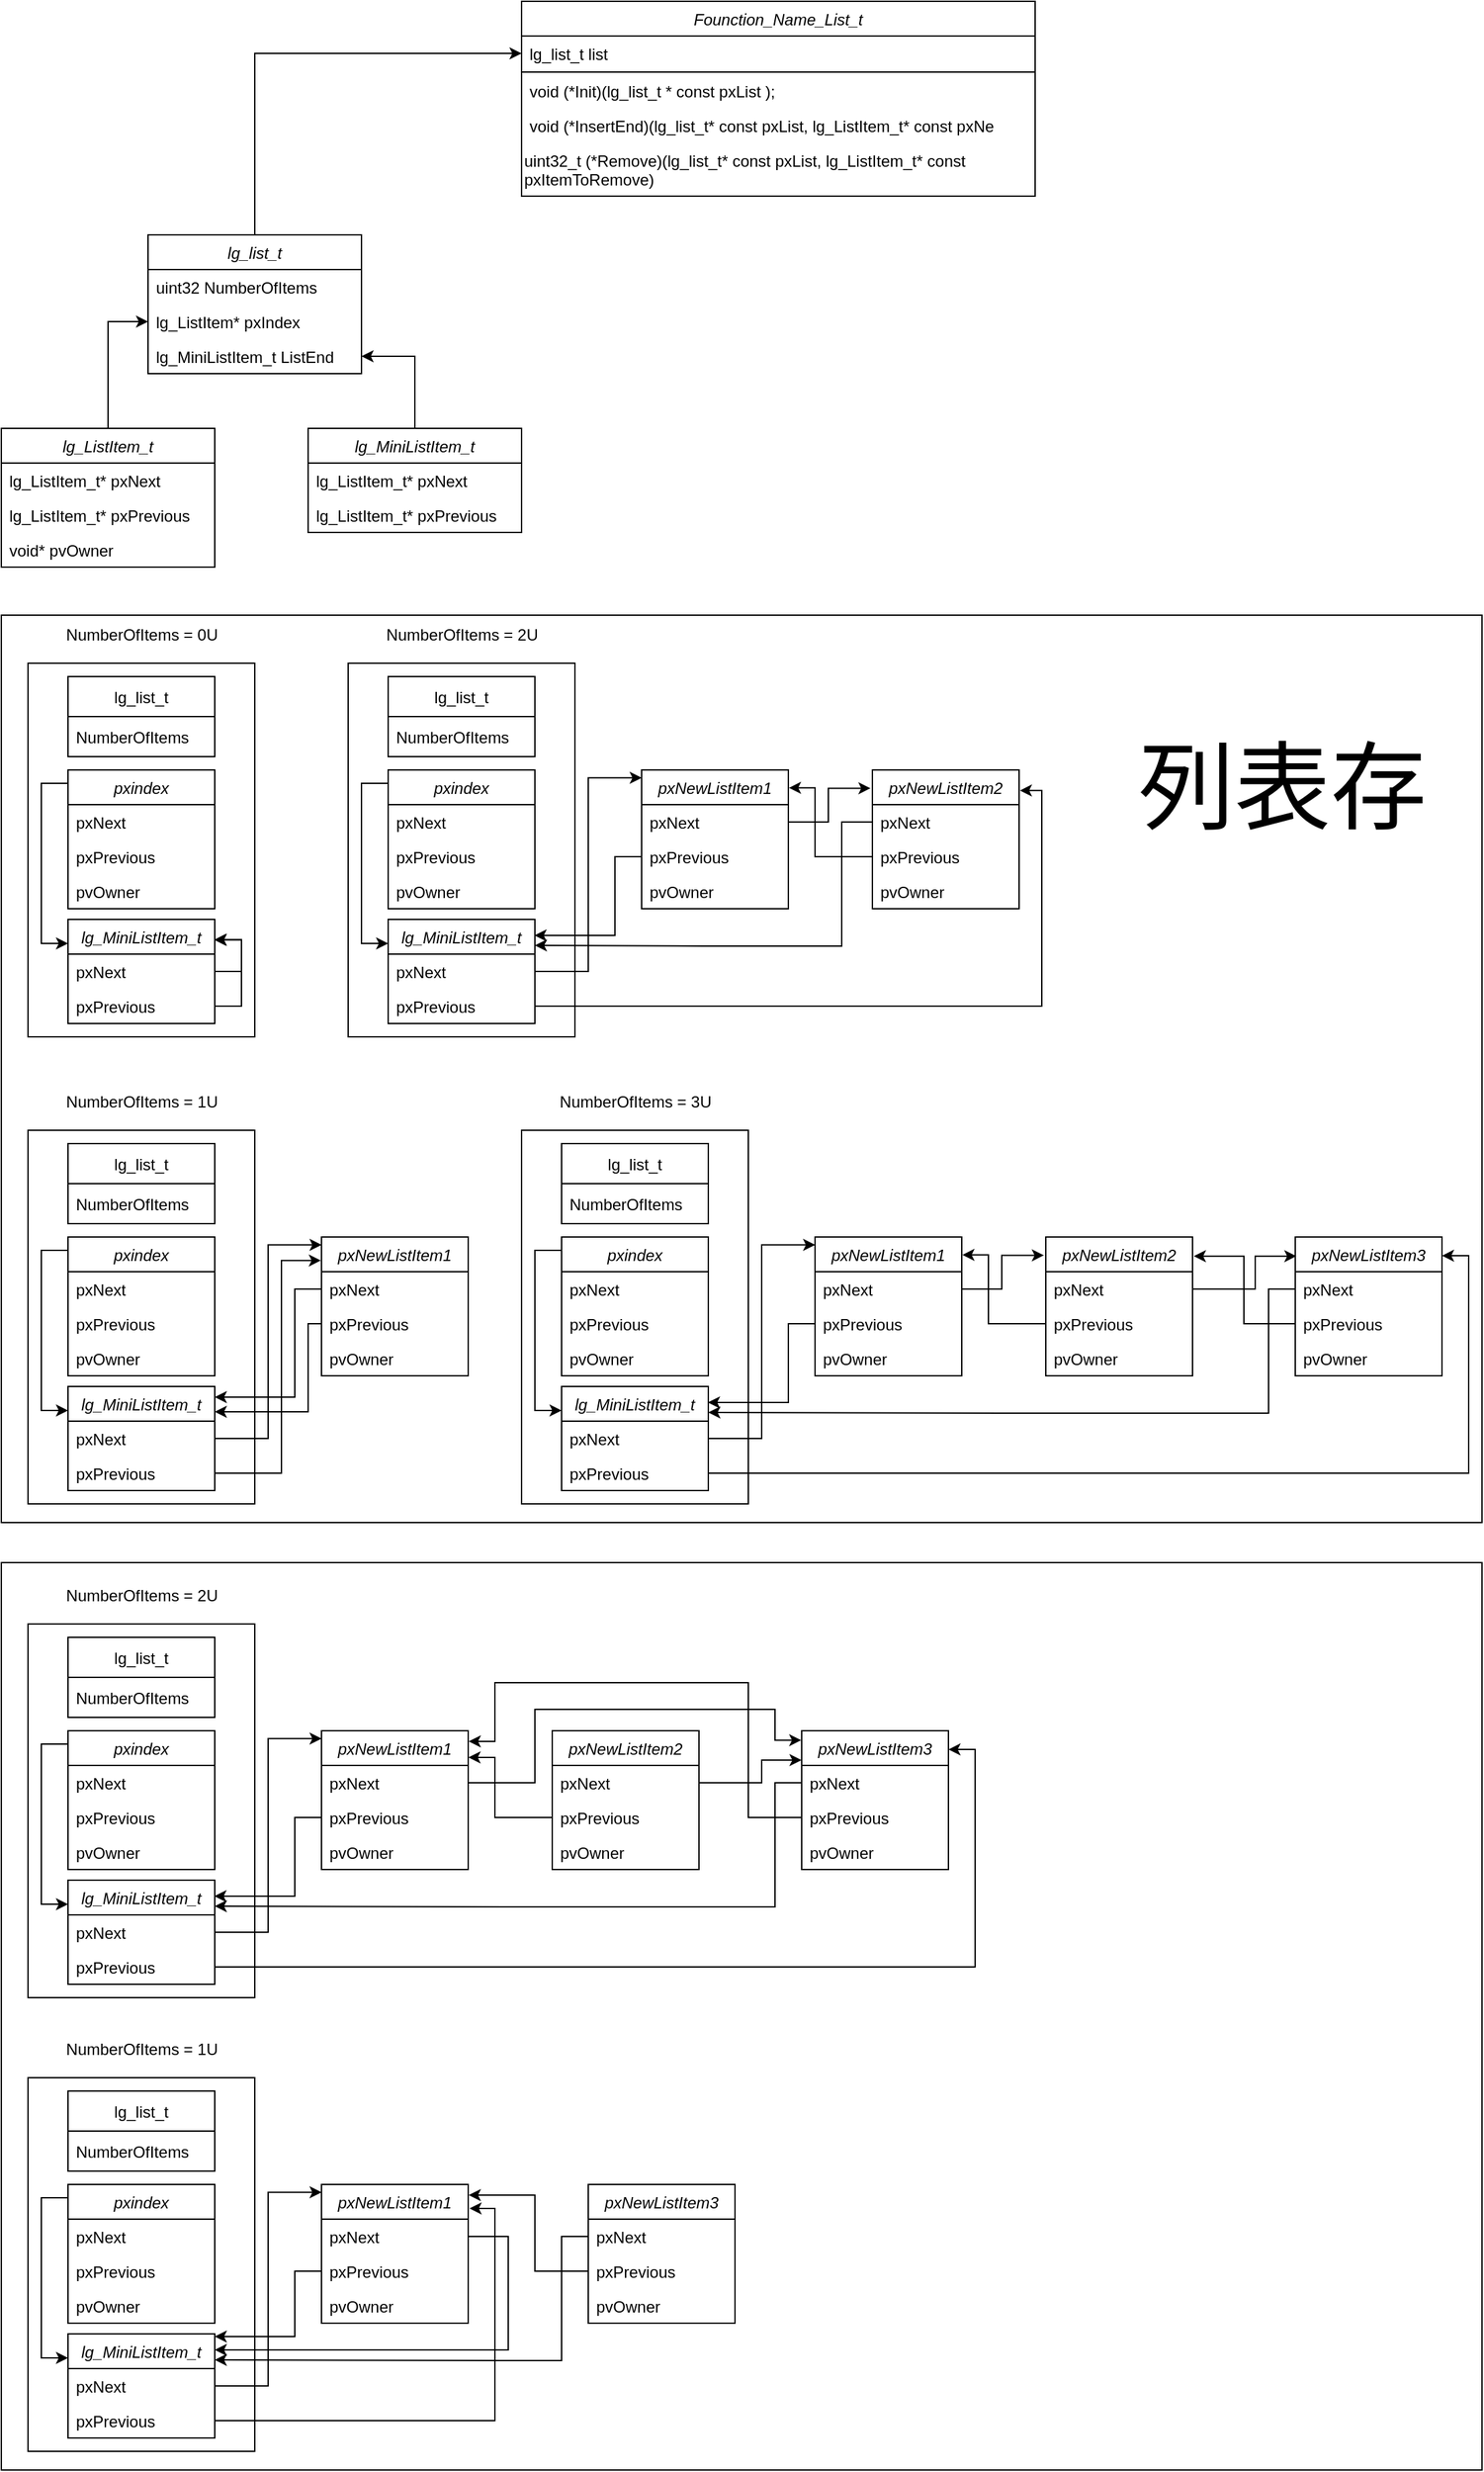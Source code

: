 <mxfile version="20.3.0" type="device"><diagram id="C5RBs43oDa-KdzZeNtuy" name="Page-1"><mxGraphModel dx="1498" dy="1884" grid="1" gridSize="10" guides="1" tooltips="1" connect="1" arrows="1" fold="1" page="1" pageScale="1" pageWidth="827" pageHeight="1169" math="0" shadow="0"><root><mxCell id="WIyWlLk6GJQsqaUBKTNV-0"/><mxCell id="WIyWlLk6GJQsqaUBKTNV-1" parent="WIyWlLk6GJQsqaUBKTNV-0"/><mxCell id="qSNm-SZP-h9t6Cn3OwpZ-20" style="edgeStyle=orthogonalEdgeStyle;rounded=0;orthogonalLoop=1;jettySize=auto;html=1;entryX=0;entryY=0.5;entryDx=0;entryDy=0;" edge="1" parent="WIyWlLk6GJQsqaUBKTNV-1" source="zkfFHV4jXpPFQw0GAbJ--0" target="qSNm-SZP-h9t6Cn3OwpZ-15"><mxGeometry relative="1" as="geometry"/></mxCell><mxCell id="zkfFHV4jXpPFQw0GAbJ--0" value="lg_ListItem_t" style="swimlane;fontStyle=2;align=center;verticalAlign=top;childLayout=stackLayout;horizontal=1;startSize=26;horizontalStack=0;resizeParent=1;resizeLast=0;collapsible=1;marginBottom=0;rounded=0;shadow=0;strokeWidth=1;" parent="WIyWlLk6GJQsqaUBKTNV-1" vertex="1"><mxGeometry x="20" y="340" width="160" height="104" as="geometry"><mxRectangle x="230" y="140" width="160" height="26" as="alternateBounds"/></mxGeometry></mxCell><mxCell id="zkfFHV4jXpPFQw0GAbJ--1" value="lg_ListItem_t* pxNext" style="text;align=left;verticalAlign=top;spacingLeft=4;spacingRight=4;overflow=hidden;rotatable=0;points=[[0,0.5],[1,0.5]];portConstraint=eastwest;" parent="zkfFHV4jXpPFQw0GAbJ--0" vertex="1"><mxGeometry y="26" width="160" height="26" as="geometry"/></mxCell><mxCell id="zkfFHV4jXpPFQw0GAbJ--2" value="lg_ListItem_t* pxPrevious" style="text;align=left;verticalAlign=top;spacingLeft=4;spacingRight=4;overflow=hidden;rotatable=0;points=[[0,0.5],[1,0.5]];portConstraint=eastwest;rounded=0;shadow=0;html=0;" parent="zkfFHV4jXpPFQw0GAbJ--0" vertex="1"><mxGeometry y="52" width="160" height="26" as="geometry"/></mxCell><mxCell id="zkfFHV4jXpPFQw0GAbJ--3" value="void* pvOwner" style="text;align=left;verticalAlign=top;spacingLeft=4;spacingRight=4;overflow=hidden;rotatable=0;points=[[0,0.5],[1,0.5]];portConstraint=eastwest;rounded=0;shadow=0;html=0;" parent="zkfFHV4jXpPFQw0GAbJ--0" vertex="1"><mxGeometry y="78" width="160" height="26" as="geometry"/></mxCell><mxCell id="qSNm-SZP-h9t6Cn3OwpZ-19" style="edgeStyle=orthogonalEdgeStyle;rounded=0;orthogonalLoop=1;jettySize=auto;html=1;entryX=1;entryY=0.5;entryDx=0;entryDy=0;" edge="1" parent="WIyWlLk6GJQsqaUBKTNV-1" source="qSNm-SZP-h9t6Cn3OwpZ-6" target="qSNm-SZP-h9t6Cn3OwpZ-17"><mxGeometry relative="1" as="geometry"/></mxCell><mxCell id="qSNm-SZP-h9t6Cn3OwpZ-6" value="lg_MiniListItem_t" style="swimlane;fontStyle=2;align=center;verticalAlign=top;childLayout=stackLayout;horizontal=1;startSize=26;horizontalStack=0;resizeParent=1;resizeLast=0;collapsible=1;marginBottom=0;rounded=0;shadow=0;strokeWidth=1;" vertex="1" parent="WIyWlLk6GJQsqaUBKTNV-1"><mxGeometry x="250" y="340" width="160" height="78" as="geometry"><mxRectangle x="230" y="140" width="160" height="26" as="alternateBounds"/></mxGeometry></mxCell><mxCell id="qSNm-SZP-h9t6Cn3OwpZ-7" value="lg_ListItem_t* pxNext" style="text;align=left;verticalAlign=top;spacingLeft=4;spacingRight=4;overflow=hidden;rotatable=0;points=[[0,0.5],[1,0.5]];portConstraint=eastwest;" vertex="1" parent="qSNm-SZP-h9t6Cn3OwpZ-6"><mxGeometry y="26" width="160" height="26" as="geometry"/></mxCell><mxCell id="qSNm-SZP-h9t6Cn3OwpZ-9" value="lg_ListItem_t* pxPrevious" style="text;align=left;verticalAlign=top;spacingLeft=4;spacingRight=4;overflow=hidden;rotatable=0;points=[[0,0.5],[1,0.5]];portConstraint=eastwest;rounded=0;shadow=0;html=0;" vertex="1" parent="qSNm-SZP-h9t6Cn3OwpZ-6"><mxGeometry y="52" width="160" height="26" as="geometry"/></mxCell><mxCell id="qSNm-SZP-h9t6Cn3OwpZ-33" style="edgeStyle=orthogonalEdgeStyle;rounded=0;orthogonalLoop=1;jettySize=auto;html=1;entryX=0;entryY=0.5;entryDx=0;entryDy=0;" edge="1" parent="WIyWlLk6GJQsqaUBKTNV-1" source="qSNm-SZP-h9t6Cn3OwpZ-12" target="qSNm-SZP-h9t6Cn3OwpZ-22"><mxGeometry relative="1" as="geometry"/></mxCell><mxCell id="qSNm-SZP-h9t6Cn3OwpZ-12" value="lg_list_t" style="swimlane;fontStyle=2;align=center;verticalAlign=top;childLayout=stackLayout;horizontal=1;startSize=26;horizontalStack=0;resizeParent=1;resizeLast=0;collapsible=1;marginBottom=0;rounded=0;shadow=0;strokeWidth=1;" vertex="1" parent="WIyWlLk6GJQsqaUBKTNV-1"><mxGeometry x="130" y="195" width="160" height="104" as="geometry"><mxRectangle x="230" y="140" width="160" height="26" as="alternateBounds"/></mxGeometry></mxCell><mxCell id="qSNm-SZP-h9t6Cn3OwpZ-13" value="uint32 NumberOfItems" style="text;align=left;verticalAlign=top;spacingLeft=4;spacingRight=4;overflow=hidden;rotatable=0;points=[[0,0.5],[1,0.5]];portConstraint=eastwest;" vertex="1" parent="qSNm-SZP-h9t6Cn3OwpZ-12"><mxGeometry y="26" width="160" height="26" as="geometry"/></mxCell><mxCell id="qSNm-SZP-h9t6Cn3OwpZ-15" value="lg_ListItem* pxIndex" style="text;align=left;verticalAlign=top;spacingLeft=4;spacingRight=4;overflow=hidden;rotatable=0;points=[[0,0.5],[1,0.5]];portConstraint=eastwest;rounded=0;shadow=0;html=0;" vertex="1" parent="qSNm-SZP-h9t6Cn3OwpZ-12"><mxGeometry y="52" width="160" height="26" as="geometry"/></mxCell><mxCell id="qSNm-SZP-h9t6Cn3OwpZ-17" value="lg_MiniListItem_t ListEnd" style="text;align=left;verticalAlign=top;spacingLeft=4;spacingRight=4;overflow=hidden;rotatable=0;points=[[0,0.5],[1,0.5]];portConstraint=eastwest;rounded=0;shadow=0;html=0;" vertex="1" parent="qSNm-SZP-h9t6Cn3OwpZ-12"><mxGeometry y="78" width="160" height="26" as="geometry"/></mxCell><mxCell id="qSNm-SZP-h9t6Cn3OwpZ-21" value="Founction_Name_List_t" style="swimlane;fontStyle=2;align=center;verticalAlign=top;childLayout=stackLayout;horizontal=1;startSize=26;horizontalStack=0;resizeParent=1;resizeLast=0;collapsible=1;marginBottom=0;rounded=0;shadow=0;strokeWidth=1;" vertex="1" parent="WIyWlLk6GJQsqaUBKTNV-1"><mxGeometry x="410" y="20" width="385" height="146" as="geometry"><mxRectangle x="230" y="140" width="160" height="26" as="alternateBounds"/></mxGeometry></mxCell><mxCell id="qSNm-SZP-h9t6Cn3OwpZ-22" value="lg_list_t list" style="text;align=left;verticalAlign=top;spacingLeft=4;spacingRight=4;overflow=hidden;rotatable=0;points=[[0,0.5],[1,0.5]];portConstraint=eastwest;" vertex="1" parent="qSNm-SZP-h9t6Cn3OwpZ-21"><mxGeometry y="26" width="385" height="26" as="geometry"/></mxCell><mxCell id="qSNm-SZP-h9t6Cn3OwpZ-23" value="" style="line;html=1;strokeWidth=1;align=left;verticalAlign=middle;spacingTop=-1;spacingLeft=3;spacingRight=3;rotatable=0;labelPosition=right;points=[];portConstraint=eastwest;" vertex="1" parent="qSNm-SZP-h9t6Cn3OwpZ-21"><mxGeometry y="52" width="385" height="2" as="geometry"/></mxCell><mxCell id="qSNm-SZP-h9t6Cn3OwpZ-24" value="void (*Init)(lg_list_t * const pxList );" style="text;align=left;verticalAlign=top;spacingLeft=4;spacingRight=4;overflow=hidden;rotatable=0;points=[[0,0.5],[1,0.5]];portConstraint=eastwest;rounded=0;shadow=0;html=0;" vertex="1" parent="qSNm-SZP-h9t6Cn3OwpZ-21"><mxGeometry y="54" width="385" height="26" as="geometry"/></mxCell><mxCell id="qSNm-SZP-h9t6Cn3OwpZ-30" value="void (*InsertEnd)(lg_list_t* const pxList, lg_ListItem_t* const pxNe" style="text;align=left;verticalAlign=top;spacingLeft=4;spacingRight=4;overflow=hidden;rotatable=0;points=[[0,0.5],[1,0.5]];portConstraint=eastwest;rounded=0;shadow=0;html=0;" vertex="1" parent="qSNm-SZP-h9t6Cn3OwpZ-21"><mxGeometry y="80" width="385" height="26" as="geometry"/></mxCell><mxCell id="qSNm-SZP-h9t6Cn3OwpZ-31" value="uint32_t (*Remove)(lg_list_t* const pxList, lg_ListItem_t* const pxItemToRemove)" style="text;whiteSpace=wrap;html=1;" vertex="1" parent="qSNm-SZP-h9t6Cn3OwpZ-21"><mxGeometry y="106" width="385" height="40" as="geometry"/></mxCell><mxCell id="qSNm-SZP-h9t6Cn3OwpZ-166" value="" style="group" vertex="1" connectable="0" parent="WIyWlLk6GJQsqaUBKTNV-1"><mxGeometry x="20" y="480" width="1110" height="680" as="geometry"/></mxCell><mxCell id="qSNm-SZP-h9t6Cn3OwpZ-165" value="" style="rounded=0;whiteSpace=wrap;html=1;fontSize=72;" vertex="1" parent="qSNm-SZP-h9t6Cn3OwpZ-166"><mxGeometry width="1110" height="680" as="geometry"/></mxCell><mxCell id="qSNm-SZP-h9t6Cn3OwpZ-45" value="" style="rounded=0;whiteSpace=wrap;html=1;" vertex="1" parent="qSNm-SZP-h9t6Cn3OwpZ-166"><mxGeometry x="20" y="36" width="170" height="280" as="geometry"/></mxCell><mxCell id="qSNm-SZP-h9t6Cn3OwpZ-34" value="lg_list_t" style="swimlane;fontStyle=0;childLayout=stackLayout;horizontal=1;startSize=30;horizontalStack=0;resizeParent=1;resizeParentMax=0;resizeLast=0;collapsible=1;marginBottom=0;" vertex="1" parent="qSNm-SZP-h9t6Cn3OwpZ-166"><mxGeometry x="50" y="46" width="110" height="60" as="geometry"/></mxCell><mxCell id="qSNm-SZP-h9t6Cn3OwpZ-35" value="NumberOfItems" style="text;strokeColor=none;fillColor=none;align=left;verticalAlign=middle;spacingLeft=4;spacingRight=4;overflow=hidden;points=[[0,0.5],[1,0.5]];portConstraint=eastwest;rotatable=0;" vertex="1" parent="qSNm-SZP-h9t6Cn3OwpZ-34"><mxGeometry y="30" width="110" height="30" as="geometry"/></mxCell><mxCell id="qSNm-SZP-h9t6Cn3OwpZ-46" value="pxindex" style="swimlane;fontStyle=2;align=center;verticalAlign=top;childLayout=stackLayout;horizontal=1;startSize=26;horizontalStack=0;resizeParent=1;resizeLast=0;collapsible=1;marginBottom=0;rounded=0;shadow=0;strokeWidth=1;" vertex="1" parent="qSNm-SZP-h9t6Cn3OwpZ-166"><mxGeometry x="50" y="116" width="110" height="104" as="geometry"><mxRectangle x="230" y="140" width="160" height="26" as="alternateBounds"/></mxGeometry></mxCell><mxCell id="qSNm-SZP-h9t6Cn3OwpZ-47" value="pxNext" style="text;align=left;verticalAlign=top;spacingLeft=4;spacingRight=4;overflow=hidden;rotatable=0;points=[[0,0.5],[1,0.5]];portConstraint=eastwest;" vertex="1" parent="qSNm-SZP-h9t6Cn3OwpZ-46"><mxGeometry y="26" width="110" height="26" as="geometry"/></mxCell><mxCell id="qSNm-SZP-h9t6Cn3OwpZ-48" value="pxPrevious" style="text;align=left;verticalAlign=top;spacingLeft=4;spacingRight=4;overflow=hidden;rotatable=0;points=[[0,0.5],[1,0.5]];portConstraint=eastwest;rounded=0;shadow=0;html=0;" vertex="1" parent="qSNm-SZP-h9t6Cn3OwpZ-46"><mxGeometry y="52" width="110" height="26" as="geometry"/></mxCell><mxCell id="qSNm-SZP-h9t6Cn3OwpZ-49" value="pvOwner" style="text;align=left;verticalAlign=top;spacingLeft=4;spacingRight=4;overflow=hidden;rotatable=0;points=[[0,0.5],[1,0.5]];portConstraint=eastwest;rounded=0;shadow=0;html=0;" vertex="1" parent="qSNm-SZP-h9t6Cn3OwpZ-46"><mxGeometry y="78" width="110" height="26" as="geometry"/></mxCell><mxCell id="qSNm-SZP-h9t6Cn3OwpZ-50" value="lg_MiniListItem_t" style="swimlane;fontStyle=2;align=center;verticalAlign=top;childLayout=stackLayout;horizontal=1;startSize=26;horizontalStack=0;resizeParent=1;resizeLast=0;collapsible=1;marginBottom=0;rounded=0;shadow=0;strokeWidth=1;" vertex="1" parent="qSNm-SZP-h9t6Cn3OwpZ-166"><mxGeometry x="50" y="228" width="110" height="78" as="geometry"><mxRectangle x="230" y="140" width="160" height="26" as="alternateBounds"/></mxGeometry></mxCell><mxCell id="qSNm-SZP-h9t6Cn3OwpZ-58" style="edgeStyle=orthogonalEdgeStyle;rounded=0;orthogonalLoop=1;jettySize=auto;html=1;entryX=1;entryY=0.196;entryDx=0;entryDy=0;entryPerimeter=0;" edge="1" parent="qSNm-SZP-h9t6Cn3OwpZ-50" source="qSNm-SZP-h9t6Cn3OwpZ-51" target="qSNm-SZP-h9t6Cn3OwpZ-50"><mxGeometry relative="1" as="geometry"><Array as="points"><mxPoint x="130" y="39"/><mxPoint x="130" y="15"/></Array></mxGeometry></mxCell><mxCell id="qSNm-SZP-h9t6Cn3OwpZ-51" value="pxNext" style="text;align=left;verticalAlign=top;spacingLeft=4;spacingRight=4;overflow=hidden;rotatable=0;points=[[0,0.5],[1,0.5]];portConstraint=eastwest;" vertex="1" parent="qSNm-SZP-h9t6Cn3OwpZ-50"><mxGeometry y="26" width="110" height="26" as="geometry"/></mxCell><mxCell id="qSNm-SZP-h9t6Cn3OwpZ-59" style="edgeStyle=orthogonalEdgeStyle;rounded=0;orthogonalLoop=1;jettySize=auto;html=1;entryX=0.995;entryY=0.196;entryDx=0;entryDy=0;entryPerimeter=0;" edge="1" parent="qSNm-SZP-h9t6Cn3OwpZ-50" source="qSNm-SZP-h9t6Cn3OwpZ-52" target="qSNm-SZP-h9t6Cn3OwpZ-50"><mxGeometry relative="1" as="geometry"><Array as="points"><mxPoint x="130" y="65"/><mxPoint x="130" y="15"/></Array></mxGeometry></mxCell><mxCell id="qSNm-SZP-h9t6Cn3OwpZ-52" value="pxPrevious" style="text;align=left;verticalAlign=top;spacingLeft=4;spacingRight=4;overflow=hidden;rotatable=0;points=[[0,0.5],[1,0.5]];portConstraint=eastwest;rounded=0;shadow=0;html=0;" vertex="1" parent="qSNm-SZP-h9t6Cn3OwpZ-50"><mxGeometry y="52" width="110" height="26" as="geometry"/></mxCell><mxCell id="qSNm-SZP-h9t6Cn3OwpZ-57" style="edgeStyle=orthogonalEdgeStyle;rounded=0;orthogonalLoop=1;jettySize=auto;html=1;entryX=0;entryY=0.231;entryDx=0;entryDy=0;entryPerimeter=0;" edge="1" parent="qSNm-SZP-h9t6Cn3OwpZ-166" source="qSNm-SZP-h9t6Cn3OwpZ-46" target="qSNm-SZP-h9t6Cn3OwpZ-50"><mxGeometry relative="1" as="geometry"><Array as="points"><mxPoint x="30" y="126"/><mxPoint x="30" y="246"/></Array></mxGeometry></mxCell><mxCell id="qSNm-SZP-h9t6Cn3OwpZ-60" value="NumberOfItems = 0U" style="text;html=1;align=center;verticalAlign=middle;resizable=0;points=[];autosize=1;strokeColor=none;fillColor=none;" vertex="1" parent="qSNm-SZP-h9t6Cn3OwpZ-166"><mxGeometry x="35" width="140" height="30" as="geometry"/></mxCell><mxCell id="qSNm-SZP-h9t6Cn3OwpZ-126" value="" style="group" vertex="1" connectable="0" parent="qSNm-SZP-h9t6Cn3OwpZ-166"><mxGeometry x="20" y="350" width="330" height="316" as="geometry"/></mxCell><mxCell id="qSNm-SZP-h9t6Cn3OwpZ-53" value="pxNewListItem1" style="swimlane;fontStyle=2;align=center;verticalAlign=top;childLayout=stackLayout;horizontal=1;startSize=26;horizontalStack=0;resizeParent=1;resizeLast=0;collapsible=1;marginBottom=0;rounded=0;shadow=0;strokeWidth=1;" vertex="1" parent="qSNm-SZP-h9t6Cn3OwpZ-126"><mxGeometry x="220" y="116" width="110" height="104" as="geometry"><mxRectangle x="230" y="140" width="160" height="26" as="alternateBounds"/></mxGeometry></mxCell><mxCell id="qSNm-SZP-h9t6Cn3OwpZ-54" value="pxNext" style="text;align=left;verticalAlign=top;spacingLeft=4;spacingRight=4;overflow=hidden;rotatable=0;points=[[0,0.5],[1,0.5]];portConstraint=eastwest;" vertex="1" parent="qSNm-SZP-h9t6Cn3OwpZ-53"><mxGeometry y="26" width="110" height="26" as="geometry"/></mxCell><mxCell id="qSNm-SZP-h9t6Cn3OwpZ-55" value="pxPrevious" style="text;align=left;verticalAlign=top;spacingLeft=4;spacingRight=4;overflow=hidden;rotatable=0;points=[[0,0.5],[1,0.5]];portConstraint=eastwest;rounded=0;shadow=0;html=0;" vertex="1" parent="qSNm-SZP-h9t6Cn3OwpZ-53"><mxGeometry y="52" width="110" height="26" as="geometry"/></mxCell><mxCell id="qSNm-SZP-h9t6Cn3OwpZ-56" value="pvOwner" style="text;align=left;verticalAlign=top;spacingLeft=4;spacingRight=4;overflow=hidden;rotatable=0;points=[[0,0.5],[1,0.5]];portConstraint=eastwest;rounded=0;shadow=0;html=0;" vertex="1" parent="qSNm-SZP-h9t6Cn3OwpZ-53"><mxGeometry y="78" width="110" height="26" as="geometry"/></mxCell><mxCell id="qSNm-SZP-h9t6Cn3OwpZ-74" value="NumberOfItems = 1U" style="text;html=1;align=center;verticalAlign=middle;resizable=0;points=[];autosize=1;strokeColor=none;fillColor=none;" vertex="1" parent="qSNm-SZP-h9t6Cn3OwpZ-126"><mxGeometry x="15" width="140" height="30" as="geometry"/></mxCell><mxCell id="qSNm-SZP-h9t6Cn3OwpZ-79" value="" style="rounded=0;whiteSpace=wrap;html=1;" vertex="1" parent="qSNm-SZP-h9t6Cn3OwpZ-126"><mxGeometry y="36" width="170" height="280" as="geometry"/></mxCell><mxCell id="qSNm-SZP-h9t6Cn3OwpZ-80" value="lg_list_t" style="swimlane;fontStyle=0;childLayout=stackLayout;horizontal=1;startSize=30;horizontalStack=0;resizeParent=1;resizeParentMax=0;resizeLast=0;collapsible=1;marginBottom=0;" vertex="1" parent="qSNm-SZP-h9t6Cn3OwpZ-126"><mxGeometry x="30" y="46" width="110" height="60" as="geometry"/></mxCell><mxCell id="qSNm-SZP-h9t6Cn3OwpZ-81" value="NumberOfItems" style="text;strokeColor=none;fillColor=none;align=left;verticalAlign=middle;spacingLeft=4;spacingRight=4;overflow=hidden;points=[[0,0.5],[1,0.5]];portConstraint=eastwest;rotatable=0;" vertex="1" parent="qSNm-SZP-h9t6Cn3OwpZ-80"><mxGeometry y="30" width="110" height="30" as="geometry"/></mxCell><mxCell id="qSNm-SZP-h9t6Cn3OwpZ-83" value="pxindex" style="swimlane;fontStyle=2;align=center;verticalAlign=top;childLayout=stackLayout;horizontal=1;startSize=26;horizontalStack=0;resizeParent=1;resizeLast=0;collapsible=1;marginBottom=0;rounded=0;shadow=0;strokeWidth=1;" vertex="1" parent="qSNm-SZP-h9t6Cn3OwpZ-126"><mxGeometry x="30" y="116" width="110" height="104" as="geometry"><mxRectangle x="230" y="140" width="160" height="26" as="alternateBounds"/></mxGeometry></mxCell><mxCell id="qSNm-SZP-h9t6Cn3OwpZ-84" value="pxNext" style="text;align=left;verticalAlign=top;spacingLeft=4;spacingRight=4;overflow=hidden;rotatable=0;points=[[0,0.5],[1,0.5]];portConstraint=eastwest;" vertex="1" parent="qSNm-SZP-h9t6Cn3OwpZ-83"><mxGeometry y="26" width="110" height="26" as="geometry"/></mxCell><mxCell id="qSNm-SZP-h9t6Cn3OwpZ-85" value="pxPrevious" style="text;align=left;verticalAlign=top;spacingLeft=4;spacingRight=4;overflow=hidden;rotatable=0;points=[[0,0.5],[1,0.5]];portConstraint=eastwest;rounded=0;shadow=0;html=0;" vertex="1" parent="qSNm-SZP-h9t6Cn3OwpZ-83"><mxGeometry y="52" width="110" height="26" as="geometry"/></mxCell><mxCell id="qSNm-SZP-h9t6Cn3OwpZ-86" value="pvOwner" style="text;align=left;verticalAlign=top;spacingLeft=4;spacingRight=4;overflow=hidden;rotatable=0;points=[[0,0.5],[1,0.5]];portConstraint=eastwest;rounded=0;shadow=0;html=0;" vertex="1" parent="qSNm-SZP-h9t6Cn3OwpZ-83"><mxGeometry y="78" width="110" height="26" as="geometry"/></mxCell><mxCell id="qSNm-SZP-h9t6Cn3OwpZ-87" value="lg_MiniListItem_t" style="swimlane;fontStyle=2;align=center;verticalAlign=top;childLayout=stackLayout;horizontal=1;startSize=26;horizontalStack=0;resizeParent=1;resizeLast=0;collapsible=1;marginBottom=0;rounded=0;shadow=0;strokeWidth=1;" vertex="1" parent="qSNm-SZP-h9t6Cn3OwpZ-126"><mxGeometry x="30" y="228" width="110" height="78" as="geometry"><mxRectangle x="230" y="140" width="160" height="26" as="alternateBounds"/></mxGeometry></mxCell><mxCell id="qSNm-SZP-h9t6Cn3OwpZ-89" value="pxNext" style="text;align=left;verticalAlign=top;spacingLeft=4;spacingRight=4;overflow=hidden;rotatable=0;points=[[0,0.5],[1,0.5]];portConstraint=eastwest;" vertex="1" parent="qSNm-SZP-h9t6Cn3OwpZ-87"><mxGeometry y="26" width="110" height="26" as="geometry"/></mxCell><mxCell id="qSNm-SZP-h9t6Cn3OwpZ-91" value="pxPrevious" style="text;align=left;verticalAlign=top;spacingLeft=4;spacingRight=4;overflow=hidden;rotatable=0;points=[[0,0.5],[1,0.5]];portConstraint=eastwest;rounded=0;shadow=0;html=0;" vertex="1" parent="qSNm-SZP-h9t6Cn3OwpZ-87"><mxGeometry y="52" width="110" height="26" as="geometry"/></mxCell><mxCell id="qSNm-SZP-h9t6Cn3OwpZ-92" style="edgeStyle=orthogonalEdgeStyle;rounded=0;orthogonalLoop=1;jettySize=auto;html=1;" edge="1" parent="qSNm-SZP-h9t6Cn3OwpZ-126" source="qSNm-SZP-h9t6Cn3OwpZ-54"><mxGeometry relative="1" as="geometry"><mxPoint x="140" y="236" as="targetPoint"/><Array as="points"><mxPoint x="200" y="155"/><mxPoint x="200" y="236"/><mxPoint x="140" y="236"/></Array></mxGeometry></mxCell><mxCell id="qSNm-SZP-h9t6Cn3OwpZ-93" style="edgeStyle=orthogonalEdgeStyle;rounded=0;orthogonalLoop=1;jettySize=auto;html=1;entryX=1;entryY=0.25;entryDx=0;entryDy=0;" edge="1" parent="qSNm-SZP-h9t6Cn3OwpZ-126" source="qSNm-SZP-h9t6Cn3OwpZ-55" target="qSNm-SZP-h9t6Cn3OwpZ-87"><mxGeometry relative="1" as="geometry"><Array as="points"><mxPoint x="210" y="181"/><mxPoint x="210" y="247"/><mxPoint x="140" y="247"/></Array></mxGeometry></mxCell><mxCell id="qSNm-SZP-h9t6Cn3OwpZ-94" style="edgeStyle=orthogonalEdgeStyle;rounded=0;orthogonalLoop=1;jettySize=auto;html=1;entryX=0.001;entryY=0.057;entryDx=0;entryDy=0;entryPerimeter=0;" edge="1" parent="qSNm-SZP-h9t6Cn3OwpZ-126" source="qSNm-SZP-h9t6Cn3OwpZ-89" target="qSNm-SZP-h9t6Cn3OwpZ-53"><mxGeometry relative="1" as="geometry"/></mxCell><mxCell id="qSNm-SZP-h9t6Cn3OwpZ-82" style="edgeStyle=orthogonalEdgeStyle;rounded=0;orthogonalLoop=1;jettySize=auto;html=1;entryX=0;entryY=0.231;entryDx=0;entryDy=0;entryPerimeter=0;" edge="1" parent="qSNm-SZP-h9t6Cn3OwpZ-126" source="qSNm-SZP-h9t6Cn3OwpZ-83" target="qSNm-SZP-h9t6Cn3OwpZ-87"><mxGeometry relative="1" as="geometry"><Array as="points"><mxPoint x="10" y="126"/><mxPoint x="10" y="246"/></Array></mxGeometry></mxCell><mxCell id="qSNm-SZP-h9t6Cn3OwpZ-95" style="edgeStyle=orthogonalEdgeStyle;rounded=0;orthogonalLoop=1;jettySize=auto;html=1;entryX=-0.004;entryY=0.169;entryDx=0;entryDy=0;entryPerimeter=0;" edge="1" parent="qSNm-SZP-h9t6Cn3OwpZ-126" source="qSNm-SZP-h9t6Cn3OwpZ-91" target="qSNm-SZP-h9t6Cn3OwpZ-53"><mxGeometry relative="1" as="geometry"><mxPoint x="240" y="293" as="targetPoint"/><Array as="points"><mxPoint x="190" y="293"/><mxPoint x="190" y="134"/></Array></mxGeometry></mxCell><mxCell id="qSNm-SZP-h9t6Cn3OwpZ-127" value="" style="group" vertex="1" connectable="0" parent="qSNm-SZP-h9t6Cn3OwpZ-166"><mxGeometry x="260" width="520" height="316" as="geometry"/></mxCell><mxCell id="qSNm-SZP-h9t6Cn3OwpZ-96" value="pxNewListItem1" style="swimlane;fontStyle=2;align=center;verticalAlign=top;childLayout=stackLayout;horizontal=1;startSize=26;horizontalStack=0;resizeParent=1;resizeLast=0;collapsible=1;marginBottom=0;rounded=0;shadow=0;strokeWidth=1;" vertex="1" parent="qSNm-SZP-h9t6Cn3OwpZ-127"><mxGeometry x="220" y="116" width="110" height="104" as="geometry"><mxRectangle x="230" y="140" width="160" height="26" as="alternateBounds"/></mxGeometry></mxCell><mxCell id="qSNm-SZP-h9t6Cn3OwpZ-97" value="pxNext" style="text;align=left;verticalAlign=top;spacingLeft=4;spacingRight=4;overflow=hidden;rotatable=0;points=[[0,0.5],[1,0.5]];portConstraint=eastwest;" vertex="1" parent="qSNm-SZP-h9t6Cn3OwpZ-96"><mxGeometry y="26" width="110" height="26" as="geometry"/></mxCell><mxCell id="qSNm-SZP-h9t6Cn3OwpZ-98" value="pxPrevious" style="text;align=left;verticalAlign=top;spacingLeft=4;spacingRight=4;overflow=hidden;rotatable=0;points=[[0,0.5],[1,0.5]];portConstraint=eastwest;rounded=0;shadow=0;html=0;" vertex="1" parent="qSNm-SZP-h9t6Cn3OwpZ-96"><mxGeometry y="52" width="110" height="26" as="geometry"/></mxCell><mxCell id="qSNm-SZP-h9t6Cn3OwpZ-99" value="pvOwner" style="text;align=left;verticalAlign=top;spacingLeft=4;spacingRight=4;overflow=hidden;rotatable=0;points=[[0,0.5],[1,0.5]];portConstraint=eastwest;rounded=0;shadow=0;html=0;" vertex="1" parent="qSNm-SZP-h9t6Cn3OwpZ-96"><mxGeometry y="78" width="110" height="26" as="geometry"/></mxCell><mxCell id="qSNm-SZP-h9t6Cn3OwpZ-100" value="NumberOfItems = 2U" style="text;html=1;align=center;verticalAlign=middle;resizable=0;points=[];autosize=1;strokeColor=none;fillColor=none;" vertex="1" parent="qSNm-SZP-h9t6Cn3OwpZ-127"><mxGeometry x="15" width="140" height="30" as="geometry"/></mxCell><mxCell id="qSNm-SZP-h9t6Cn3OwpZ-101" value="" style="rounded=0;whiteSpace=wrap;html=1;" vertex="1" parent="qSNm-SZP-h9t6Cn3OwpZ-127"><mxGeometry y="36" width="170" height="280" as="geometry"/></mxCell><mxCell id="qSNm-SZP-h9t6Cn3OwpZ-102" value="lg_list_t" style="swimlane;fontStyle=0;childLayout=stackLayout;horizontal=1;startSize=30;horizontalStack=0;resizeParent=1;resizeParentMax=0;resizeLast=0;collapsible=1;marginBottom=0;" vertex="1" parent="qSNm-SZP-h9t6Cn3OwpZ-127"><mxGeometry x="30" y="46" width="110" height="60" as="geometry"/></mxCell><mxCell id="qSNm-SZP-h9t6Cn3OwpZ-103" value="NumberOfItems" style="text;strokeColor=none;fillColor=none;align=left;verticalAlign=middle;spacingLeft=4;spacingRight=4;overflow=hidden;points=[[0,0.5],[1,0.5]];portConstraint=eastwest;rotatable=0;" vertex="1" parent="qSNm-SZP-h9t6Cn3OwpZ-102"><mxGeometry y="30" width="110" height="30" as="geometry"/></mxCell><mxCell id="qSNm-SZP-h9t6Cn3OwpZ-105" value="pxindex" style="swimlane;fontStyle=2;align=center;verticalAlign=top;childLayout=stackLayout;horizontal=1;startSize=26;horizontalStack=0;resizeParent=1;resizeLast=0;collapsible=1;marginBottom=0;rounded=0;shadow=0;strokeWidth=1;" vertex="1" parent="qSNm-SZP-h9t6Cn3OwpZ-127"><mxGeometry x="30" y="116" width="110" height="104" as="geometry"><mxRectangle x="230" y="140" width="160" height="26" as="alternateBounds"/></mxGeometry></mxCell><mxCell id="qSNm-SZP-h9t6Cn3OwpZ-106" value="pxNext" style="text;align=left;verticalAlign=top;spacingLeft=4;spacingRight=4;overflow=hidden;rotatable=0;points=[[0,0.5],[1,0.5]];portConstraint=eastwest;" vertex="1" parent="qSNm-SZP-h9t6Cn3OwpZ-105"><mxGeometry y="26" width="110" height="26" as="geometry"/></mxCell><mxCell id="qSNm-SZP-h9t6Cn3OwpZ-107" value="pxPrevious" style="text;align=left;verticalAlign=top;spacingLeft=4;spacingRight=4;overflow=hidden;rotatable=0;points=[[0,0.5],[1,0.5]];portConstraint=eastwest;rounded=0;shadow=0;html=0;" vertex="1" parent="qSNm-SZP-h9t6Cn3OwpZ-105"><mxGeometry y="52" width="110" height="26" as="geometry"/></mxCell><mxCell id="qSNm-SZP-h9t6Cn3OwpZ-108" value="pvOwner" style="text;align=left;verticalAlign=top;spacingLeft=4;spacingRight=4;overflow=hidden;rotatable=0;points=[[0,0.5],[1,0.5]];portConstraint=eastwest;rounded=0;shadow=0;html=0;" vertex="1" parent="qSNm-SZP-h9t6Cn3OwpZ-105"><mxGeometry y="78" width="110" height="26" as="geometry"/></mxCell><mxCell id="qSNm-SZP-h9t6Cn3OwpZ-109" value="lg_MiniListItem_t" style="swimlane;fontStyle=2;align=center;verticalAlign=top;childLayout=stackLayout;horizontal=1;startSize=26;horizontalStack=0;resizeParent=1;resizeLast=0;collapsible=1;marginBottom=0;rounded=0;shadow=0;strokeWidth=1;" vertex="1" parent="qSNm-SZP-h9t6Cn3OwpZ-127"><mxGeometry x="30" y="228" width="110" height="78" as="geometry"><mxRectangle x="230" y="140" width="160" height="26" as="alternateBounds"/></mxGeometry></mxCell><mxCell id="qSNm-SZP-h9t6Cn3OwpZ-110" value="pxNext" style="text;align=left;verticalAlign=top;spacingLeft=4;spacingRight=4;overflow=hidden;rotatable=0;points=[[0,0.5],[1,0.5]];portConstraint=eastwest;" vertex="1" parent="qSNm-SZP-h9t6Cn3OwpZ-109"><mxGeometry y="26" width="110" height="26" as="geometry"/></mxCell><mxCell id="qSNm-SZP-h9t6Cn3OwpZ-111" value="pxPrevious" style="text;align=left;verticalAlign=top;spacingLeft=4;spacingRight=4;overflow=hidden;rotatable=0;points=[[0,0.5],[1,0.5]];portConstraint=eastwest;rounded=0;shadow=0;html=0;" vertex="1" parent="qSNm-SZP-h9t6Cn3OwpZ-109"><mxGeometry y="52" width="110" height="26" as="geometry"/></mxCell><mxCell id="qSNm-SZP-h9t6Cn3OwpZ-113" style="edgeStyle=orthogonalEdgeStyle;rounded=0;orthogonalLoop=1;jettySize=auto;html=1;entryX=0.997;entryY=0.16;entryDx=0;entryDy=0;entryPerimeter=0;" edge="1" parent="qSNm-SZP-h9t6Cn3OwpZ-127" source="qSNm-SZP-h9t6Cn3OwpZ-98" target="qSNm-SZP-h9t6Cn3OwpZ-109"><mxGeometry relative="1" as="geometry"><Array as="points"><mxPoint x="200" y="181"/><mxPoint x="200" y="240"/><mxPoint x="140" y="240"/></Array></mxGeometry></mxCell><mxCell id="qSNm-SZP-h9t6Cn3OwpZ-104" style="edgeStyle=orthogonalEdgeStyle;rounded=0;orthogonalLoop=1;jettySize=auto;html=1;entryX=0;entryY=0.231;entryDx=0;entryDy=0;entryPerimeter=0;" edge="1" parent="qSNm-SZP-h9t6Cn3OwpZ-127" source="qSNm-SZP-h9t6Cn3OwpZ-105" target="qSNm-SZP-h9t6Cn3OwpZ-109"><mxGeometry relative="1" as="geometry"><Array as="points"><mxPoint x="10" y="126"/><mxPoint x="10" y="246"/></Array></mxGeometry></mxCell><mxCell id="qSNm-SZP-h9t6Cn3OwpZ-114" style="edgeStyle=orthogonalEdgeStyle;rounded=0;orthogonalLoop=1;jettySize=auto;html=1;entryX=0.001;entryY=0.057;entryDx=0;entryDy=0;entryPerimeter=0;" edge="1" parent="qSNm-SZP-h9t6Cn3OwpZ-127" source="qSNm-SZP-h9t6Cn3OwpZ-110" target="qSNm-SZP-h9t6Cn3OwpZ-96"><mxGeometry relative="1" as="geometry"/></mxCell><mxCell id="qSNm-SZP-h9t6Cn3OwpZ-116" value="pxNewListItem2" style="swimlane;fontStyle=2;align=center;verticalAlign=top;childLayout=stackLayout;horizontal=1;startSize=26;horizontalStack=0;resizeParent=1;resizeLast=0;collapsible=1;marginBottom=0;rounded=0;shadow=0;strokeWidth=1;" vertex="1" parent="qSNm-SZP-h9t6Cn3OwpZ-127"><mxGeometry x="393" y="116" width="110" height="104" as="geometry"><mxRectangle x="230" y="140" width="160" height="26" as="alternateBounds"/></mxGeometry></mxCell><mxCell id="qSNm-SZP-h9t6Cn3OwpZ-117" value="pxNext" style="text;align=left;verticalAlign=top;spacingLeft=4;spacingRight=4;overflow=hidden;rotatable=0;points=[[0,0.5],[1,0.5]];portConstraint=eastwest;" vertex="1" parent="qSNm-SZP-h9t6Cn3OwpZ-116"><mxGeometry y="26" width="110" height="26" as="geometry"/></mxCell><mxCell id="qSNm-SZP-h9t6Cn3OwpZ-118" value="pxPrevious" style="text;align=left;verticalAlign=top;spacingLeft=4;spacingRight=4;overflow=hidden;rotatable=0;points=[[0,0.5],[1,0.5]];portConstraint=eastwest;rounded=0;shadow=0;html=0;" vertex="1" parent="qSNm-SZP-h9t6Cn3OwpZ-116"><mxGeometry y="52" width="110" height="26" as="geometry"/></mxCell><mxCell id="qSNm-SZP-h9t6Cn3OwpZ-119" value="pvOwner" style="text;align=left;verticalAlign=top;spacingLeft=4;spacingRight=4;overflow=hidden;rotatable=0;points=[[0,0.5],[1,0.5]];portConstraint=eastwest;rounded=0;shadow=0;html=0;" vertex="1" parent="qSNm-SZP-h9t6Cn3OwpZ-116"><mxGeometry y="78" width="110" height="26" as="geometry"/></mxCell><mxCell id="qSNm-SZP-h9t6Cn3OwpZ-120" style="edgeStyle=orthogonalEdgeStyle;rounded=0;orthogonalLoop=1;jettySize=auto;html=1;entryX=1;entryY=0.25;entryDx=0;entryDy=0;" edge="1" parent="qSNm-SZP-h9t6Cn3OwpZ-127" source="qSNm-SZP-h9t6Cn3OwpZ-117" target="qSNm-SZP-h9t6Cn3OwpZ-109"><mxGeometry relative="1" as="geometry"><Array as="points"><mxPoint x="370" y="155"/><mxPoint x="370" y="248"/><mxPoint x="267" y="248"/></Array></mxGeometry></mxCell><mxCell id="qSNm-SZP-h9t6Cn3OwpZ-121" style="edgeStyle=orthogonalEdgeStyle;rounded=0;orthogonalLoop=1;jettySize=auto;html=1;entryX=1.004;entryY=0.129;entryDx=0;entryDy=0;entryPerimeter=0;" edge="1" parent="qSNm-SZP-h9t6Cn3OwpZ-127" source="qSNm-SZP-h9t6Cn3OwpZ-118" target="qSNm-SZP-h9t6Cn3OwpZ-96"><mxGeometry relative="1" as="geometry"><Array as="points"><mxPoint x="350" y="181"/><mxPoint x="350" y="129"/></Array></mxGeometry></mxCell><mxCell id="qSNm-SZP-h9t6Cn3OwpZ-122" style="edgeStyle=orthogonalEdgeStyle;rounded=0;orthogonalLoop=1;jettySize=auto;html=1;entryX=-0.013;entryY=0.132;entryDx=0;entryDy=0;entryPerimeter=0;" edge="1" parent="qSNm-SZP-h9t6Cn3OwpZ-127" source="qSNm-SZP-h9t6Cn3OwpZ-97" target="qSNm-SZP-h9t6Cn3OwpZ-116"><mxGeometry relative="1" as="geometry"><Array as="points"><mxPoint x="360" y="155"/><mxPoint x="360" y="130"/></Array></mxGeometry></mxCell><mxCell id="qSNm-SZP-h9t6Cn3OwpZ-123" style="edgeStyle=orthogonalEdgeStyle;rounded=0;orthogonalLoop=1;jettySize=auto;html=1;entryX=1.005;entryY=0.148;entryDx=0;entryDy=0;entryPerimeter=0;" edge="1" parent="qSNm-SZP-h9t6Cn3OwpZ-127" source="qSNm-SZP-h9t6Cn3OwpZ-111" target="qSNm-SZP-h9t6Cn3OwpZ-116"><mxGeometry relative="1" as="geometry"><Array as="points"><mxPoint x="520" y="293"/><mxPoint x="520" y="131"/></Array></mxGeometry></mxCell><mxCell id="qSNm-SZP-h9t6Cn3OwpZ-130" value="pxNewListItem1" style="swimlane;fontStyle=2;align=center;verticalAlign=top;childLayout=stackLayout;horizontal=1;startSize=26;horizontalStack=0;resizeParent=1;resizeLast=0;collapsible=1;marginBottom=0;rounded=0;shadow=0;strokeWidth=1;" vertex="1" parent="qSNm-SZP-h9t6Cn3OwpZ-166"><mxGeometry x="610" y="466" width="110" height="104" as="geometry"><mxRectangle x="230" y="140" width="160" height="26" as="alternateBounds"/></mxGeometry></mxCell><mxCell id="qSNm-SZP-h9t6Cn3OwpZ-131" value="pxNext" style="text;align=left;verticalAlign=top;spacingLeft=4;spacingRight=4;overflow=hidden;rotatable=0;points=[[0,0.5],[1,0.5]];portConstraint=eastwest;" vertex="1" parent="qSNm-SZP-h9t6Cn3OwpZ-130"><mxGeometry y="26" width="110" height="26" as="geometry"/></mxCell><mxCell id="qSNm-SZP-h9t6Cn3OwpZ-132" value="pxPrevious" style="text;align=left;verticalAlign=top;spacingLeft=4;spacingRight=4;overflow=hidden;rotatable=0;points=[[0,0.5],[1,0.5]];portConstraint=eastwest;rounded=0;shadow=0;html=0;" vertex="1" parent="qSNm-SZP-h9t6Cn3OwpZ-130"><mxGeometry y="52" width="110" height="26" as="geometry"/></mxCell><mxCell id="qSNm-SZP-h9t6Cn3OwpZ-133" value="pvOwner" style="text;align=left;verticalAlign=top;spacingLeft=4;spacingRight=4;overflow=hidden;rotatable=0;points=[[0,0.5],[1,0.5]];portConstraint=eastwest;rounded=0;shadow=0;html=0;" vertex="1" parent="qSNm-SZP-h9t6Cn3OwpZ-130"><mxGeometry y="78" width="110" height="26" as="geometry"/></mxCell><mxCell id="qSNm-SZP-h9t6Cn3OwpZ-134" value="NumberOfItems = 3U" style="text;html=1;align=center;verticalAlign=middle;resizable=0;points=[];autosize=1;strokeColor=none;fillColor=none;" vertex="1" parent="qSNm-SZP-h9t6Cn3OwpZ-166"><mxGeometry x="405" y="350" width="140" height="30" as="geometry"/></mxCell><mxCell id="qSNm-SZP-h9t6Cn3OwpZ-135" value="" style="rounded=0;whiteSpace=wrap;html=1;" vertex="1" parent="qSNm-SZP-h9t6Cn3OwpZ-166"><mxGeometry x="390" y="386" width="170" height="280" as="geometry"/></mxCell><mxCell id="qSNm-SZP-h9t6Cn3OwpZ-136" value="lg_list_t" style="swimlane;fontStyle=0;childLayout=stackLayout;horizontal=1;startSize=30;horizontalStack=0;resizeParent=1;resizeParentMax=0;resizeLast=0;collapsible=1;marginBottom=0;" vertex="1" parent="qSNm-SZP-h9t6Cn3OwpZ-166"><mxGeometry x="420" y="396" width="110" height="60" as="geometry"/></mxCell><mxCell id="qSNm-SZP-h9t6Cn3OwpZ-137" value="NumberOfItems" style="text;strokeColor=none;fillColor=none;align=left;verticalAlign=middle;spacingLeft=4;spacingRight=4;overflow=hidden;points=[[0,0.5],[1,0.5]];portConstraint=eastwest;rotatable=0;" vertex="1" parent="qSNm-SZP-h9t6Cn3OwpZ-136"><mxGeometry y="30" width="110" height="30" as="geometry"/></mxCell><mxCell id="qSNm-SZP-h9t6Cn3OwpZ-138" value="pxindex" style="swimlane;fontStyle=2;align=center;verticalAlign=top;childLayout=stackLayout;horizontal=1;startSize=26;horizontalStack=0;resizeParent=1;resizeLast=0;collapsible=1;marginBottom=0;rounded=0;shadow=0;strokeWidth=1;" vertex="1" parent="qSNm-SZP-h9t6Cn3OwpZ-166"><mxGeometry x="420" y="466" width="110" height="104" as="geometry"><mxRectangle x="230" y="140" width="160" height="26" as="alternateBounds"/></mxGeometry></mxCell><mxCell id="qSNm-SZP-h9t6Cn3OwpZ-139" value="pxNext" style="text;align=left;verticalAlign=top;spacingLeft=4;spacingRight=4;overflow=hidden;rotatable=0;points=[[0,0.5],[1,0.5]];portConstraint=eastwest;" vertex="1" parent="qSNm-SZP-h9t6Cn3OwpZ-138"><mxGeometry y="26" width="110" height="26" as="geometry"/></mxCell><mxCell id="qSNm-SZP-h9t6Cn3OwpZ-140" value="pxPrevious" style="text;align=left;verticalAlign=top;spacingLeft=4;spacingRight=4;overflow=hidden;rotatable=0;points=[[0,0.5],[1,0.5]];portConstraint=eastwest;rounded=0;shadow=0;html=0;" vertex="1" parent="qSNm-SZP-h9t6Cn3OwpZ-138"><mxGeometry y="52" width="110" height="26" as="geometry"/></mxCell><mxCell id="qSNm-SZP-h9t6Cn3OwpZ-141" value="pvOwner" style="text;align=left;verticalAlign=top;spacingLeft=4;spacingRight=4;overflow=hidden;rotatable=0;points=[[0,0.5],[1,0.5]];portConstraint=eastwest;rounded=0;shadow=0;html=0;" vertex="1" parent="qSNm-SZP-h9t6Cn3OwpZ-138"><mxGeometry y="78" width="110" height="26" as="geometry"/></mxCell><mxCell id="qSNm-SZP-h9t6Cn3OwpZ-142" value="lg_MiniListItem_t" style="swimlane;fontStyle=2;align=center;verticalAlign=top;childLayout=stackLayout;horizontal=1;startSize=26;horizontalStack=0;resizeParent=1;resizeLast=0;collapsible=1;marginBottom=0;rounded=0;shadow=0;strokeWidth=1;" vertex="1" parent="qSNm-SZP-h9t6Cn3OwpZ-166"><mxGeometry x="420" y="578" width="110" height="78" as="geometry"><mxRectangle x="230" y="140" width="160" height="26" as="alternateBounds"/></mxGeometry></mxCell><mxCell id="qSNm-SZP-h9t6Cn3OwpZ-143" value="pxNext" style="text;align=left;verticalAlign=top;spacingLeft=4;spacingRight=4;overflow=hidden;rotatable=0;points=[[0,0.5],[1,0.5]];portConstraint=eastwest;" vertex="1" parent="qSNm-SZP-h9t6Cn3OwpZ-142"><mxGeometry y="26" width="110" height="26" as="geometry"/></mxCell><mxCell id="qSNm-SZP-h9t6Cn3OwpZ-144" value="pxPrevious" style="text;align=left;verticalAlign=top;spacingLeft=4;spacingRight=4;overflow=hidden;rotatable=0;points=[[0,0.5],[1,0.5]];portConstraint=eastwest;rounded=0;shadow=0;html=0;" vertex="1" parent="qSNm-SZP-h9t6Cn3OwpZ-142"><mxGeometry y="52" width="110" height="26" as="geometry"/></mxCell><mxCell id="qSNm-SZP-h9t6Cn3OwpZ-145" style="edgeStyle=orthogonalEdgeStyle;rounded=0;orthogonalLoop=1;jettySize=auto;html=1;entryX=0.997;entryY=0.16;entryDx=0;entryDy=0;entryPerimeter=0;" edge="1" parent="qSNm-SZP-h9t6Cn3OwpZ-166" source="qSNm-SZP-h9t6Cn3OwpZ-132" target="qSNm-SZP-h9t6Cn3OwpZ-142"><mxGeometry relative="1" as="geometry"><Array as="points"><mxPoint x="590" y="531"/><mxPoint x="590" y="590"/><mxPoint x="530" y="590"/></Array></mxGeometry></mxCell><mxCell id="qSNm-SZP-h9t6Cn3OwpZ-146" style="edgeStyle=orthogonalEdgeStyle;rounded=0;orthogonalLoop=1;jettySize=auto;html=1;entryX=0;entryY=0.231;entryDx=0;entryDy=0;entryPerimeter=0;" edge="1" parent="qSNm-SZP-h9t6Cn3OwpZ-166" source="qSNm-SZP-h9t6Cn3OwpZ-138" target="qSNm-SZP-h9t6Cn3OwpZ-142"><mxGeometry relative="1" as="geometry"><Array as="points"><mxPoint x="400" y="476"/><mxPoint x="400" y="596"/></Array></mxGeometry></mxCell><mxCell id="qSNm-SZP-h9t6Cn3OwpZ-147" style="edgeStyle=orthogonalEdgeStyle;rounded=0;orthogonalLoop=1;jettySize=auto;html=1;entryX=0.001;entryY=0.057;entryDx=0;entryDy=0;entryPerimeter=0;" edge="1" parent="qSNm-SZP-h9t6Cn3OwpZ-166" source="qSNm-SZP-h9t6Cn3OwpZ-143" target="qSNm-SZP-h9t6Cn3OwpZ-130"><mxGeometry relative="1" as="geometry"/></mxCell><mxCell id="qSNm-SZP-h9t6Cn3OwpZ-148" value="pxNewListItem2" style="swimlane;fontStyle=2;align=center;verticalAlign=top;childLayout=stackLayout;horizontal=1;startSize=26;horizontalStack=0;resizeParent=1;resizeLast=0;collapsible=1;marginBottom=0;rounded=0;shadow=0;strokeWidth=1;" vertex="1" parent="qSNm-SZP-h9t6Cn3OwpZ-166"><mxGeometry x="783" y="466" width="110" height="104" as="geometry"><mxRectangle x="230" y="140" width="160" height="26" as="alternateBounds"/></mxGeometry></mxCell><mxCell id="qSNm-SZP-h9t6Cn3OwpZ-149" value="pxNext" style="text;align=left;verticalAlign=top;spacingLeft=4;spacingRight=4;overflow=hidden;rotatable=0;points=[[0,0.5],[1,0.5]];portConstraint=eastwest;" vertex="1" parent="qSNm-SZP-h9t6Cn3OwpZ-148"><mxGeometry y="26" width="110" height="26" as="geometry"/></mxCell><mxCell id="qSNm-SZP-h9t6Cn3OwpZ-150" value="pxPrevious" style="text;align=left;verticalAlign=top;spacingLeft=4;spacingRight=4;overflow=hidden;rotatable=0;points=[[0,0.5],[1,0.5]];portConstraint=eastwest;rounded=0;shadow=0;html=0;" vertex="1" parent="qSNm-SZP-h9t6Cn3OwpZ-148"><mxGeometry y="52" width="110" height="26" as="geometry"/></mxCell><mxCell id="qSNm-SZP-h9t6Cn3OwpZ-151" value="pvOwner" style="text;align=left;verticalAlign=top;spacingLeft=4;spacingRight=4;overflow=hidden;rotatable=0;points=[[0,0.5],[1,0.5]];portConstraint=eastwest;rounded=0;shadow=0;html=0;" vertex="1" parent="qSNm-SZP-h9t6Cn3OwpZ-148"><mxGeometry y="78" width="110" height="26" as="geometry"/></mxCell><mxCell id="qSNm-SZP-h9t6Cn3OwpZ-153" style="edgeStyle=orthogonalEdgeStyle;rounded=0;orthogonalLoop=1;jettySize=auto;html=1;entryX=1.004;entryY=0.129;entryDx=0;entryDy=0;entryPerimeter=0;" edge="1" parent="qSNm-SZP-h9t6Cn3OwpZ-166" source="qSNm-SZP-h9t6Cn3OwpZ-150" target="qSNm-SZP-h9t6Cn3OwpZ-130"><mxGeometry relative="1" as="geometry"><Array as="points"><mxPoint x="740" y="531"/><mxPoint x="740" y="479"/></Array></mxGeometry></mxCell><mxCell id="qSNm-SZP-h9t6Cn3OwpZ-154" style="edgeStyle=orthogonalEdgeStyle;rounded=0;orthogonalLoop=1;jettySize=auto;html=1;entryX=-0.013;entryY=0.132;entryDx=0;entryDy=0;entryPerimeter=0;" edge="1" parent="qSNm-SZP-h9t6Cn3OwpZ-166" source="qSNm-SZP-h9t6Cn3OwpZ-131" target="qSNm-SZP-h9t6Cn3OwpZ-148"><mxGeometry relative="1" as="geometry"><Array as="points"><mxPoint x="750" y="505"/><mxPoint x="750" y="480"/></Array></mxGeometry></mxCell><mxCell id="qSNm-SZP-h9t6Cn3OwpZ-156" value="pxNewListItem3" style="swimlane;fontStyle=2;align=center;verticalAlign=top;childLayout=stackLayout;horizontal=1;startSize=26;horizontalStack=0;resizeParent=1;resizeLast=0;collapsible=1;marginBottom=0;rounded=0;shadow=0;strokeWidth=1;" vertex="1" parent="qSNm-SZP-h9t6Cn3OwpZ-166"><mxGeometry x="970" y="466" width="110" height="104" as="geometry"><mxRectangle x="230" y="140" width="160" height="26" as="alternateBounds"/></mxGeometry></mxCell><mxCell id="qSNm-SZP-h9t6Cn3OwpZ-157" value="pxNext" style="text;align=left;verticalAlign=top;spacingLeft=4;spacingRight=4;overflow=hidden;rotatable=0;points=[[0,0.5],[1,0.5]];portConstraint=eastwest;" vertex="1" parent="qSNm-SZP-h9t6Cn3OwpZ-156"><mxGeometry y="26" width="110" height="26" as="geometry"/></mxCell><mxCell id="qSNm-SZP-h9t6Cn3OwpZ-158" value="pxPrevious" style="text;align=left;verticalAlign=top;spacingLeft=4;spacingRight=4;overflow=hidden;rotatable=0;points=[[0,0.5],[1,0.5]];portConstraint=eastwest;rounded=0;shadow=0;html=0;" vertex="1" parent="qSNm-SZP-h9t6Cn3OwpZ-156"><mxGeometry y="52" width="110" height="26" as="geometry"/></mxCell><mxCell id="qSNm-SZP-h9t6Cn3OwpZ-159" value="pvOwner" style="text;align=left;verticalAlign=top;spacingLeft=4;spacingRight=4;overflow=hidden;rotatable=0;points=[[0,0.5],[1,0.5]];portConstraint=eastwest;rounded=0;shadow=0;html=0;" vertex="1" parent="qSNm-SZP-h9t6Cn3OwpZ-156"><mxGeometry y="78" width="110" height="26" as="geometry"/></mxCell><mxCell id="qSNm-SZP-h9t6Cn3OwpZ-160" style="edgeStyle=orthogonalEdgeStyle;rounded=0;orthogonalLoop=1;jettySize=auto;html=1;entryX=1;entryY=0.25;entryDx=0;entryDy=0;" edge="1" parent="qSNm-SZP-h9t6Cn3OwpZ-166" source="qSNm-SZP-h9t6Cn3OwpZ-157" target="qSNm-SZP-h9t6Cn3OwpZ-142"><mxGeometry relative="1" as="geometry"><Array as="points"><mxPoint x="950" y="505"/><mxPoint x="950" y="598"/><mxPoint x="750" y="598"/></Array></mxGeometry></mxCell><mxCell id="qSNm-SZP-h9t6Cn3OwpZ-161" style="edgeStyle=orthogonalEdgeStyle;rounded=0;orthogonalLoop=1;jettySize=auto;html=1;entryX=1.009;entryY=0.138;entryDx=0;entryDy=0;entryPerimeter=0;" edge="1" parent="qSNm-SZP-h9t6Cn3OwpZ-166" source="qSNm-SZP-h9t6Cn3OwpZ-158" target="qSNm-SZP-h9t6Cn3OwpZ-148"><mxGeometry relative="1" as="geometry"/></mxCell><mxCell id="qSNm-SZP-h9t6Cn3OwpZ-162" style="edgeStyle=orthogonalEdgeStyle;rounded=0;orthogonalLoop=1;jettySize=auto;html=1;entryX=0.008;entryY=0.138;entryDx=0;entryDy=0;entryPerimeter=0;" edge="1" parent="qSNm-SZP-h9t6Cn3OwpZ-166" source="qSNm-SZP-h9t6Cn3OwpZ-149" target="qSNm-SZP-h9t6Cn3OwpZ-156"><mxGeometry relative="1" as="geometry"><Array as="points"><mxPoint x="940" y="505"/><mxPoint x="940" y="480"/></Array></mxGeometry></mxCell><mxCell id="qSNm-SZP-h9t6Cn3OwpZ-163" style="edgeStyle=orthogonalEdgeStyle;rounded=0;orthogonalLoop=1;jettySize=auto;html=1;entryX=1;entryY=0.135;entryDx=0;entryDy=0;entryPerimeter=0;" edge="1" parent="qSNm-SZP-h9t6Cn3OwpZ-166" source="qSNm-SZP-h9t6Cn3OwpZ-144" target="qSNm-SZP-h9t6Cn3OwpZ-156"><mxGeometry relative="1" as="geometry"/></mxCell><mxCell id="qSNm-SZP-h9t6Cn3OwpZ-164" value="&lt;font style=&quot;font-size: 72px;&quot;&gt;列表存&lt;/font&gt;" style="text;html=1;align=center;verticalAlign=middle;resizable=0;points=[];autosize=1;strokeColor=none;fillColor=none;" vertex="1" parent="qSNm-SZP-h9t6Cn3OwpZ-166"><mxGeometry x="840" y="80" width="240" height="100" as="geometry"/></mxCell><mxCell id="qSNm-SZP-h9t6Cn3OwpZ-167" value="" style="rounded=0;whiteSpace=wrap;html=1;fontSize=72;" vertex="1" parent="WIyWlLk6GJQsqaUBKTNV-1"><mxGeometry x="20" y="1190" width="1110" height="680" as="geometry"/></mxCell><mxCell id="qSNm-SZP-h9t6Cn3OwpZ-168" value="pxNewListItem1" style="swimlane;fontStyle=2;align=center;verticalAlign=top;childLayout=stackLayout;horizontal=1;startSize=26;horizontalStack=0;resizeParent=1;resizeLast=0;collapsible=1;marginBottom=0;rounded=0;shadow=0;strokeWidth=1;" vertex="1" parent="WIyWlLk6GJQsqaUBKTNV-1"><mxGeometry x="260" y="1316" width="110" height="104" as="geometry"><mxRectangle x="230" y="140" width="160" height="26" as="alternateBounds"/></mxGeometry></mxCell><mxCell id="qSNm-SZP-h9t6Cn3OwpZ-169" value="pxNext" style="text;align=left;verticalAlign=top;spacingLeft=4;spacingRight=4;overflow=hidden;rotatable=0;points=[[0,0.5],[1,0.5]];portConstraint=eastwest;" vertex="1" parent="qSNm-SZP-h9t6Cn3OwpZ-168"><mxGeometry y="26" width="110" height="26" as="geometry"/></mxCell><mxCell id="qSNm-SZP-h9t6Cn3OwpZ-170" value="pxPrevious" style="text;align=left;verticalAlign=top;spacingLeft=4;spacingRight=4;overflow=hidden;rotatable=0;points=[[0,0.5],[1,0.5]];portConstraint=eastwest;rounded=0;shadow=0;html=0;" vertex="1" parent="qSNm-SZP-h9t6Cn3OwpZ-168"><mxGeometry y="52" width="110" height="26" as="geometry"/></mxCell><mxCell id="qSNm-SZP-h9t6Cn3OwpZ-171" value="pvOwner" style="text;align=left;verticalAlign=top;spacingLeft=4;spacingRight=4;overflow=hidden;rotatable=0;points=[[0,0.5],[1,0.5]];portConstraint=eastwest;rounded=0;shadow=0;html=0;" vertex="1" parent="qSNm-SZP-h9t6Cn3OwpZ-168"><mxGeometry y="78" width="110" height="26" as="geometry"/></mxCell><mxCell id="qSNm-SZP-h9t6Cn3OwpZ-172" value="NumberOfItems = 2U" style="text;html=1;align=center;verticalAlign=middle;resizable=0;points=[];autosize=1;strokeColor=none;fillColor=none;" vertex="1" parent="WIyWlLk6GJQsqaUBKTNV-1"><mxGeometry x="55" y="1200" width="140" height="30" as="geometry"/></mxCell><mxCell id="qSNm-SZP-h9t6Cn3OwpZ-173" value="" style="rounded=0;whiteSpace=wrap;html=1;" vertex="1" parent="WIyWlLk6GJQsqaUBKTNV-1"><mxGeometry x="40" y="1236" width="170" height="280" as="geometry"/></mxCell><mxCell id="qSNm-SZP-h9t6Cn3OwpZ-174" value="lg_list_t" style="swimlane;fontStyle=0;childLayout=stackLayout;horizontal=1;startSize=30;horizontalStack=0;resizeParent=1;resizeParentMax=0;resizeLast=0;collapsible=1;marginBottom=0;" vertex="1" parent="WIyWlLk6GJQsqaUBKTNV-1"><mxGeometry x="70" y="1246" width="110" height="60" as="geometry"/></mxCell><mxCell id="qSNm-SZP-h9t6Cn3OwpZ-175" value="NumberOfItems" style="text;strokeColor=none;fillColor=none;align=left;verticalAlign=middle;spacingLeft=4;spacingRight=4;overflow=hidden;points=[[0,0.5],[1,0.5]];portConstraint=eastwest;rotatable=0;" vertex="1" parent="qSNm-SZP-h9t6Cn3OwpZ-174"><mxGeometry y="30" width="110" height="30" as="geometry"/></mxCell><mxCell id="qSNm-SZP-h9t6Cn3OwpZ-176" value="pxindex" style="swimlane;fontStyle=2;align=center;verticalAlign=top;childLayout=stackLayout;horizontal=1;startSize=26;horizontalStack=0;resizeParent=1;resizeLast=0;collapsible=1;marginBottom=0;rounded=0;shadow=0;strokeWidth=1;" vertex="1" parent="WIyWlLk6GJQsqaUBKTNV-1"><mxGeometry x="70" y="1316" width="110" height="104" as="geometry"><mxRectangle x="230" y="140" width="160" height="26" as="alternateBounds"/></mxGeometry></mxCell><mxCell id="qSNm-SZP-h9t6Cn3OwpZ-177" value="pxNext" style="text;align=left;verticalAlign=top;spacingLeft=4;spacingRight=4;overflow=hidden;rotatable=0;points=[[0,0.5],[1,0.5]];portConstraint=eastwest;" vertex="1" parent="qSNm-SZP-h9t6Cn3OwpZ-176"><mxGeometry y="26" width="110" height="26" as="geometry"/></mxCell><mxCell id="qSNm-SZP-h9t6Cn3OwpZ-178" value="pxPrevious" style="text;align=left;verticalAlign=top;spacingLeft=4;spacingRight=4;overflow=hidden;rotatable=0;points=[[0,0.5],[1,0.5]];portConstraint=eastwest;rounded=0;shadow=0;html=0;" vertex="1" parent="qSNm-SZP-h9t6Cn3OwpZ-176"><mxGeometry y="52" width="110" height="26" as="geometry"/></mxCell><mxCell id="qSNm-SZP-h9t6Cn3OwpZ-179" value="pvOwner" style="text;align=left;verticalAlign=top;spacingLeft=4;spacingRight=4;overflow=hidden;rotatable=0;points=[[0,0.5],[1,0.5]];portConstraint=eastwest;rounded=0;shadow=0;html=0;" vertex="1" parent="qSNm-SZP-h9t6Cn3OwpZ-176"><mxGeometry y="78" width="110" height="26" as="geometry"/></mxCell><mxCell id="qSNm-SZP-h9t6Cn3OwpZ-180" value="lg_MiniListItem_t" style="swimlane;fontStyle=2;align=center;verticalAlign=top;childLayout=stackLayout;horizontal=1;startSize=26;horizontalStack=0;resizeParent=1;resizeLast=0;collapsible=1;marginBottom=0;rounded=0;shadow=0;strokeWidth=1;" vertex="1" parent="WIyWlLk6GJQsqaUBKTNV-1"><mxGeometry x="70" y="1428" width="110" height="78" as="geometry"><mxRectangle x="230" y="140" width="160" height="26" as="alternateBounds"/></mxGeometry></mxCell><mxCell id="qSNm-SZP-h9t6Cn3OwpZ-181" value="pxNext" style="text;align=left;verticalAlign=top;spacingLeft=4;spacingRight=4;overflow=hidden;rotatable=0;points=[[0,0.5],[1,0.5]];portConstraint=eastwest;" vertex="1" parent="qSNm-SZP-h9t6Cn3OwpZ-180"><mxGeometry y="26" width="110" height="26" as="geometry"/></mxCell><mxCell id="qSNm-SZP-h9t6Cn3OwpZ-182" value="pxPrevious" style="text;align=left;verticalAlign=top;spacingLeft=4;spacingRight=4;overflow=hidden;rotatable=0;points=[[0,0.5],[1,0.5]];portConstraint=eastwest;rounded=0;shadow=0;html=0;" vertex="1" parent="qSNm-SZP-h9t6Cn3OwpZ-180"><mxGeometry y="52" width="110" height="26" as="geometry"/></mxCell><mxCell id="qSNm-SZP-h9t6Cn3OwpZ-183" style="edgeStyle=orthogonalEdgeStyle;rounded=0;orthogonalLoop=1;jettySize=auto;html=1;entryX=0.997;entryY=0.16;entryDx=0;entryDy=0;entryPerimeter=0;" edge="1" parent="WIyWlLk6GJQsqaUBKTNV-1" source="qSNm-SZP-h9t6Cn3OwpZ-170" target="qSNm-SZP-h9t6Cn3OwpZ-180"><mxGeometry relative="1" as="geometry"><Array as="points"><mxPoint x="240" y="1381"/><mxPoint x="240" y="1440"/><mxPoint x="180" y="1440"/></Array></mxGeometry></mxCell><mxCell id="qSNm-SZP-h9t6Cn3OwpZ-184" style="edgeStyle=orthogonalEdgeStyle;rounded=0;orthogonalLoop=1;jettySize=auto;html=1;entryX=0;entryY=0.231;entryDx=0;entryDy=0;entryPerimeter=0;" edge="1" parent="WIyWlLk6GJQsqaUBKTNV-1" source="qSNm-SZP-h9t6Cn3OwpZ-176" target="qSNm-SZP-h9t6Cn3OwpZ-180"><mxGeometry relative="1" as="geometry"><Array as="points"><mxPoint x="50" y="1326"/><mxPoint x="50" y="1446"/></Array></mxGeometry></mxCell><mxCell id="qSNm-SZP-h9t6Cn3OwpZ-185" style="edgeStyle=orthogonalEdgeStyle;rounded=0;orthogonalLoop=1;jettySize=auto;html=1;entryX=0.001;entryY=0.057;entryDx=0;entryDy=0;entryPerimeter=0;" edge="1" parent="WIyWlLk6GJQsqaUBKTNV-1" source="qSNm-SZP-h9t6Cn3OwpZ-181" target="qSNm-SZP-h9t6Cn3OwpZ-168"><mxGeometry relative="1" as="geometry"/></mxCell><mxCell id="qSNm-SZP-h9t6Cn3OwpZ-186" value="pxNewListItem2" style="swimlane;fontStyle=2;align=center;verticalAlign=top;childLayout=stackLayout;horizontal=1;startSize=26;horizontalStack=0;resizeParent=1;resizeLast=0;collapsible=1;marginBottom=0;rounded=0;shadow=0;strokeWidth=1;" vertex="1" parent="WIyWlLk6GJQsqaUBKTNV-1"><mxGeometry x="433" y="1316" width="110" height="104" as="geometry"><mxRectangle x="230" y="140" width="160" height="26" as="alternateBounds"/></mxGeometry></mxCell><mxCell id="qSNm-SZP-h9t6Cn3OwpZ-187" value="pxNext" style="text;align=left;verticalAlign=top;spacingLeft=4;spacingRight=4;overflow=hidden;rotatable=0;points=[[0,0.5],[1,0.5]];portConstraint=eastwest;" vertex="1" parent="qSNm-SZP-h9t6Cn3OwpZ-186"><mxGeometry y="26" width="110" height="26" as="geometry"/></mxCell><mxCell id="qSNm-SZP-h9t6Cn3OwpZ-188" value="pxPrevious" style="text;align=left;verticalAlign=top;spacingLeft=4;spacingRight=4;overflow=hidden;rotatable=0;points=[[0,0.5],[1,0.5]];portConstraint=eastwest;rounded=0;shadow=0;html=0;" vertex="1" parent="qSNm-SZP-h9t6Cn3OwpZ-186"><mxGeometry y="52" width="110" height="26" as="geometry"/></mxCell><mxCell id="qSNm-SZP-h9t6Cn3OwpZ-189" value="pvOwner" style="text;align=left;verticalAlign=top;spacingLeft=4;spacingRight=4;overflow=hidden;rotatable=0;points=[[0,0.5],[1,0.5]];portConstraint=eastwest;rounded=0;shadow=0;html=0;" vertex="1" parent="qSNm-SZP-h9t6Cn3OwpZ-186"><mxGeometry y="78" width="110" height="26" as="geometry"/></mxCell><mxCell id="qSNm-SZP-h9t6Cn3OwpZ-190" style="edgeStyle=orthogonalEdgeStyle;rounded=0;orthogonalLoop=1;jettySize=auto;html=1;entryX=1.002;entryY=0.194;entryDx=0;entryDy=0;entryPerimeter=0;" edge="1" parent="WIyWlLk6GJQsqaUBKTNV-1" source="qSNm-SZP-h9t6Cn3OwpZ-188" target="qSNm-SZP-h9t6Cn3OwpZ-168"><mxGeometry relative="1" as="geometry"><Array as="points"><mxPoint x="390" y="1381"/><mxPoint x="390" y="1336"/><mxPoint x="370" y="1336"/></Array></mxGeometry></mxCell><mxCell id="qSNm-SZP-h9t6Cn3OwpZ-191" style="edgeStyle=orthogonalEdgeStyle;rounded=0;orthogonalLoop=1;jettySize=auto;html=1;entryX=-0.003;entryY=0.068;entryDx=0;entryDy=0;entryPerimeter=0;" edge="1" parent="WIyWlLk6GJQsqaUBKTNV-1" source="qSNm-SZP-h9t6Cn3OwpZ-169" target="qSNm-SZP-h9t6Cn3OwpZ-192"><mxGeometry relative="1" as="geometry"><Array as="points"><mxPoint x="420" y="1355"/><mxPoint x="420" y="1300"/><mxPoint x="600" y="1300"/><mxPoint x="600" y="1323"/></Array><mxPoint x="620" y="1330" as="targetPoint"/></mxGeometry></mxCell><mxCell id="qSNm-SZP-h9t6Cn3OwpZ-192" value="pxNewListItem3" style="swimlane;fontStyle=2;align=center;verticalAlign=top;childLayout=stackLayout;horizontal=1;startSize=26;horizontalStack=0;resizeParent=1;resizeLast=0;collapsible=1;marginBottom=0;rounded=0;shadow=0;strokeWidth=1;" vertex="1" parent="WIyWlLk6GJQsqaUBKTNV-1"><mxGeometry x="620" y="1316" width="110" height="104" as="geometry"><mxRectangle x="230" y="140" width="160" height="26" as="alternateBounds"/></mxGeometry></mxCell><mxCell id="qSNm-SZP-h9t6Cn3OwpZ-193" value="pxNext" style="text;align=left;verticalAlign=top;spacingLeft=4;spacingRight=4;overflow=hidden;rotatable=0;points=[[0,0.5],[1,0.5]];portConstraint=eastwest;" vertex="1" parent="qSNm-SZP-h9t6Cn3OwpZ-192"><mxGeometry y="26" width="110" height="26" as="geometry"/></mxCell><mxCell id="qSNm-SZP-h9t6Cn3OwpZ-194" value="pxPrevious" style="text;align=left;verticalAlign=top;spacingLeft=4;spacingRight=4;overflow=hidden;rotatable=0;points=[[0,0.5],[1,0.5]];portConstraint=eastwest;rounded=0;shadow=0;html=0;" vertex="1" parent="qSNm-SZP-h9t6Cn3OwpZ-192"><mxGeometry y="52" width="110" height="26" as="geometry"/></mxCell><mxCell id="qSNm-SZP-h9t6Cn3OwpZ-195" value="pvOwner" style="text;align=left;verticalAlign=top;spacingLeft=4;spacingRight=4;overflow=hidden;rotatable=0;points=[[0,0.5],[1,0.5]];portConstraint=eastwest;rounded=0;shadow=0;html=0;" vertex="1" parent="qSNm-SZP-h9t6Cn3OwpZ-192"><mxGeometry y="78" width="110" height="26" as="geometry"/></mxCell><mxCell id="qSNm-SZP-h9t6Cn3OwpZ-196" style="edgeStyle=orthogonalEdgeStyle;rounded=0;orthogonalLoop=1;jettySize=auto;html=1;entryX=1;entryY=0.25;entryDx=0;entryDy=0;" edge="1" parent="WIyWlLk6GJQsqaUBKTNV-1" source="qSNm-SZP-h9t6Cn3OwpZ-193" target="qSNm-SZP-h9t6Cn3OwpZ-180"><mxGeometry relative="1" as="geometry"><Array as="points"><mxPoint x="600" y="1355"/><mxPoint x="600" y="1448"/><mxPoint x="400" y="1448"/></Array></mxGeometry></mxCell><mxCell id="qSNm-SZP-h9t6Cn3OwpZ-197" style="edgeStyle=orthogonalEdgeStyle;rounded=0;orthogonalLoop=1;jettySize=auto;html=1;entryX=1.004;entryY=0.075;entryDx=0;entryDy=0;entryPerimeter=0;" edge="1" parent="WIyWlLk6GJQsqaUBKTNV-1" source="qSNm-SZP-h9t6Cn3OwpZ-194" target="qSNm-SZP-h9t6Cn3OwpZ-168"><mxGeometry relative="1" as="geometry"><Array as="points"><mxPoint x="580" y="1381"/><mxPoint x="580" y="1280"/><mxPoint x="390" y="1280"/><mxPoint x="390" y="1324"/><mxPoint x="370" y="1324"/></Array></mxGeometry></mxCell><mxCell id="qSNm-SZP-h9t6Cn3OwpZ-198" style="edgeStyle=orthogonalEdgeStyle;rounded=0;orthogonalLoop=1;jettySize=auto;html=1;entryX=-0.001;entryY=0.212;entryDx=0;entryDy=0;entryPerimeter=0;" edge="1" parent="WIyWlLk6GJQsqaUBKTNV-1" source="qSNm-SZP-h9t6Cn3OwpZ-187" target="qSNm-SZP-h9t6Cn3OwpZ-192"><mxGeometry relative="1" as="geometry"><Array as="points"><mxPoint x="590" y="1355"/><mxPoint x="590" y="1338"/></Array></mxGeometry></mxCell><mxCell id="qSNm-SZP-h9t6Cn3OwpZ-199" style="edgeStyle=orthogonalEdgeStyle;rounded=0;orthogonalLoop=1;jettySize=auto;html=1;entryX=1;entryY=0.135;entryDx=0;entryDy=0;entryPerimeter=0;" edge="1" parent="WIyWlLk6GJQsqaUBKTNV-1" source="qSNm-SZP-h9t6Cn3OwpZ-182" target="qSNm-SZP-h9t6Cn3OwpZ-192"><mxGeometry relative="1" as="geometry"/></mxCell><mxCell id="qSNm-SZP-h9t6Cn3OwpZ-200" value="pxNewListItem1" style="swimlane;fontStyle=2;align=center;verticalAlign=top;childLayout=stackLayout;horizontal=1;startSize=26;horizontalStack=0;resizeParent=1;resizeLast=0;collapsible=1;marginBottom=0;rounded=0;shadow=0;strokeWidth=1;" vertex="1" parent="WIyWlLk6GJQsqaUBKTNV-1"><mxGeometry x="260" y="1656" width="110" height="104" as="geometry"><mxRectangle x="230" y="140" width="160" height="26" as="alternateBounds"/></mxGeometry></mxCell><mxCell id="qSNm-SZP-h9t6Cn3OwpZ-201" value="pxNext" style="text;align=left;verticalAlign=top;spacingLeft=4;spacingRight=4;overflow=hidden;rotatable=0;points=[[0,0.5],[1,0.5]];portConstraint=eastwest;" vertex="1" parent="qSNm-SZP-h9t6Cn3OwpZ-200"><mxGeometry y="26" width="110" height="26" as="geometry"/></mxCell><mxCell id="qSNm-SZP-h9t6Cn3OwpZ-202" value="pxPrevious" style="text;align=left;verticalAlign=top;spacingLeft=4;spacingRight=4;overflow=hidden;rotatable=0;points=[[0,0.5],[1,0.5]];portConstraint=eastwest;rounded=0;shadow=0;html=0;" vertex="1" parent="qSNm-SZP-h9t6Cn3OwpZ-200"><mxGeometry y="52" width="110" height="26" as="geometry"/></mxCell><mxCell id="qSNm-SZP-h9t6Cn3OwpZ-203" value="pvOwner" style="text;align=left;verticalAlign=top;spacingLeft=4;spacingRight=4;overflow=hidden;rotatable=0;points=[[0,0.5],[1,0.5]];portConstraint=eastwest;rounded=0;shadow=0;html=0;" vertex="1" parent="qSNm-SZP-h9t6Cn3OwpZ-200"><mxGeometry y="78" width="110" height="26" as="geometry"/></mxCell><mxCell id="qSNm-SZP-h9t6Cn3OwpZ-204" value="NumberOfItems = 1U" style="text;html=1;align=center;verticalAlign=middle;resizable=0;points=[];autosize=1;strokeColor=none;fillColor=none;" vertex="1" parent="WIyWlLk6GJQsqaUBKTNV-1"><mxGeometry x="55" y="1540" width="140" height="30" as="geometry"/></mxCell><mxCell id="qSNm-SZP-h9t6Cn3OwpZ-205" value="" style="rounded=0;whiteSpace=wrap;html=1;" vertex="1" parent="WIyWlLk6GJQsqaUBKTNV-1"><mxGeometry x="40" y="1576" width="170" height="280" as="geometry"/></mxCell><mxCell id="qSNm-SZP-h9t6Cn3OwpZ-206" value="lg_list_t" style="swimlane;fontStyle=0;childLayout=stackLayout;horizontal=1;startSize=30;horizontalStack=0;resizeParent=1;resizeParentMax=0;resizeLast=0;collapsible=1;marginBottom=0;" vertex="1" parent="WIyWlLk6GJQsqaUBKTNV-1"><mxGeometry x="70" y="1586" width="110" height="60" as="geometry"/></mxCell><mxCell id="qSNm-SZP-h9t6Cn3OwpZ-207" value="NumberOfItems" style="text;strokeColor=none;fillColor=none;align=left;verticalAlign=middle;spacingLeft=4;spacingRight=4;overflow=hidden;points=[[0,0.5],[1,0.5]];portConstraint=eastwest;rotatable=0;" vertex="1" parent="qSNm-SZP-h9t6Cn3OwpZ-206"><mxGeometry y="30" width="110" height="30" as="geometry"/></mxCell><mxCell id="qSNm-SZP-h9t6Cn3OwpZ-208" value="pxindex" style="swimlane;fontStyle=2;align=center;verticalAlign=top;childLayout=stackLayout;horizontal=1;startSize=26;horizontalStack=0;resizeParent=1;resizeLast=0;collapsible=1;marginBottom=0;rounded=0;shadow=0;strokeWidth=1;" vertex="1" parent="WIyWlLk6GJQsqaUBKTNV-1"><mxGeometry x="70" y="1656" width="110" height="104" as="geometry"><mxRectangle x="230" y="140" width="160" height="26" as="alternateBounds"/></mxGeometry></mxCell><mxCell id="qSNm-SZP-h9t6Cn3OwpZ-209" value="pxNext" style="text;align=left;verticalAlign=top;spacingLeft=4;spacingRight=4;overflow=hidden;rotatable=0;points=[[0,0.5],[1,0.5]];portConstraint=eastwest;" vertex="1" parent="qSNm-SZP-h9t6Cn3OwpZ-208"><mxGeometry y="26" width="110" height="26" as="geometry"/></mxCell><mxCell id="qSNm-SZP-h9t6Cn3OwpZ-210" value="pxPrevious" style="text;align=left;verticalAlign=top;spacingLeft=4;spacingRight=4;overflow=hidden;rotatable=0;points=[[0,0.5],[1,0.5]];portConstraint=eastwest;rounded=0;shadow=0;html=0;" vertex="1" parent="qSNm-SZP-h9t6Cn3OwpZ-208"><mxGeometry y="52" width="110" height="26" as="geometry"/></mxCell><mxCell id="qSNm-SZP-h9t6Cn3OwpZ-211" value="pvOwner" style="text;align=left;verticalAlign=top;spacingLeft=4;spacingRight=4;overflow=hidden;rotatable=0;points=[[0,0.5],[1,0.5]];portConstraint=eastwest;rounded=0;shadow=0;html=0;" vertex="1" parent="qSNm-SZP-h9t6Cn3OwpZ-208"><mxGeometry y="78" width="110" height="26" as="geometry"/></mxCell><mxCell id="qSNm-SZP-h9t6Cn3OwpZ-212" value="lg_MiniListItem_t" style="swimlane;fontStyle=2;align=center;verticalAlign=top;childLayout=stackLayout;horizontal=1;startSize=26;horizontalStack=0;resizeParent=1;resizeLast=0;collapsible=1;marginBottom=0;rounded=0;shadow=0;strokeWidth=1;" vertex="1" parent="WIyWlLk6GJQsqaUBKTNV-1"><mxGeometry x="70" y="1768" width="110" height="78" as="geometry"><mxRectangle x="230" y="140" width="160" height="26" as="alternateBounds"/></mxGeometry></mxCell><mxCell id="qSNm-SZP-h9t6Cn3OwpZ-213" value="pxNext" style="text;align=left;verticalAlign=top;spacingLeft=4;spacingRight=4;overflow=hidden;rotatable=0;points=[[0,0.5],[1,0.5]];portConstraint=eastwest;" vertex="1" parent="qSNm-SZP-h9t6Cn3OwpZ-212"><mxGeometry y="26" width="110" height="26" as="geometry"/></mxCell><mxCell id="qSNm-SZP-h9t6Cn3OwpZ-214" value="pxPrevious" style="text;align=left;verticalAlign=top;spacingLeft=4;spacingRight=4;overflow=hidden;rotatable=0;points=[[0,0.5],[1,0.5]];portConstraint=eastwest;rounded=0;shadow=0;html=0;" vertex="1" parent="qSNm-SZP-h9t6Cn3OwpZ-212"><mxGeometry y="52" width="110" height="26" as="geometry"/></mxCell><mxCell id="qSNm-SZP-h9t6Cn3OwpZ-215" style="edgeStyle=orthogonalEdgeStyle;rounded=0;orthogonalLoop=1;jettySize=auto;html=1;" edge="1" parent="WIyWlLk6GJQsqaUBKTNV-1" source="qSNm-SZP-h9t6Cn3OwpZ-202"><mxGeometry relative="1" as="geometry"><Array as="points"><mxPoint x="240" y="1721"/><mxPoint x="240" y="1770"/><mxPoint x="180" y="1770"/></Array><mxPoint x="180" y="1770" as="targetPoint"/></mxGeometry></mxCell><mxCell id="qSNm-SZP-h9t6Cn3OwpZ-216" style="edgeStyle=orthogonalEdgeStyle;rounded=0;orthogonalLoop=1;jettySize=auto;html=1;entryX=0;entryY=0.231;entryDx=0;entryDy=0;entryPerimeter=0;" edge="1" parent="WIyWlLk6GJQsqaUBKTNV-1" source="qSNm-SZP-h9t6Cn3OwpZ-208" target="qSNm-SZP-h9t6Cn3OwpZ-212"><mxGeometry relative="1" as="geometry"><Array as="points"><mxPoint x="50" y="1666"/><mxPoint x="50" y="1786"/></Array></mxGeometry></mxCell><mxCell id="qSNm-SZP-h9t6Cn3OwpZ-217" style="edgeStyle=orthogonalEdgeStyle;rounded=0;orthogonalLoop=1;jettySize=auto;html=1;entryX=0.001;entryY=0.057;entryDx=0;entryDy=0;entryPerimeter=0;" edge="1" parent="WIyWlLk6GJQsqaUBKTNV-1" source="qSNm-SZP-h9t6Cn3OwpZ-213" target="qSNm-SZP-h9t6Cn3OwpZ-200"><mxGeometry relative="1" as="geometry"/></mxCell><mxCell id="qSNm-SZP-h9t6Cn3OwpZ-223" style="edgeStyle=orthogonalEdgeStyle;rounded=0;orthogonalLoop=1;jettySize=auto;html=1;entryX=1;entryY=0.164;entryDx=0;entryDy=0;entryPerimeter=0;" edge="1" parent="WIyWlLk6GJQsqaUBKTNV-1" source="qSNm-SZP-h9t6Cn3OwpZ-201" target="qSNm-SZP-h9t6Cn3OwpZ-212"><mxGeometry relative="1" as="geometry"><Array as="points"><mxPoint x="400" y="1695"/><mxPoint x="400" y="1780"/><mxPoint x="180" y="1780"/></Array><mxPoint x="620" y="1670" as="targetPoint"/></mxGeometry></mxCell><mxCell id="qSNm-SZP-h9t6Cn3OwpZ-224" value="pxNewListItem3" style="swimlane;fontStyle=2;align=center;verticalAlign=top;childLayout=stackLayout;horizontal=1;startSize=26;horizontalStack=0;resizeParent=1;resizeLast=0;collapsible=1;marginBottom=0;rounded=0;shadow=0;strokeWidth=1;" vertex="1" parent="WIyWlLk6GJQsqaUBKTNV-1"><mxGeometry x="460" y="1656" width="110" height="104" as="geometry"><mxRectangle x="230" y="140" width="160" height="26" as="alternateBounds"/></mxGeometry></mxCell><mxCell id="qSNm-SZP-h9t6Cn3OwpZ-225" value="pxNext" style="text;align=left;verticalAlign=top;spacingLeft=4;spacingRight=4;overflow=hidden;rotatable=0;points=[[0,0.5],[1,0.5]];portConstraint=eastwest;" vertex="1" parent="qSNm-SZP-h9t6Cn3OwpZ-224"><mxGeometry y="26" width="110" height="26" as="geometry"/></mxCell><mxCell id="qSNm-SZP-h9t6Cn3OwpZ-226" value="pxPrevious" style="text;align=left;verticalAlign=top;spacingLeft=4;spacingRight=4;overflow=hidden;rotatable=0;points=[[0,0.5],[1,0.5]];portConstraint=eastwest;rounded=0;shadow=0;html=0;" vertex="1" parent="qSNm-SZP-h9t6Cn3OwpZ-224"><mxGeometry y="52" width="110" height="26" as="geometry"/></mxCell><mxCell id="qSNm-SZP-h9t6Cn3OwpZ-227" value="pvOwner" style="text;align=left;verticalAlign=top;spacingLeft=4;spacingRight=4;overflow=hidden;rotatable=0;points=[[0,0.5],[1,0.5]];portConstraint=eastwest;rounded=0;shadow=0;html=0;" vertex="1" parent="qSNm-SZP-h9t6Cn3OwpZ-224"><mxGeometry y="78" width="110" height="26" as="geometry"/></mxCell><mxCell id="qSNm-SZP-h9t6Cn3OwpZ-228" style="edgeStyle=orthogonalEdgeStyle;rounded=0;orthogonalLoop=1;jettySize=auto;html=1;entryX=1;entryY=0.25;entryDx=0;entryDy=0;" edge="1" parent="WIyWlLk6GJQsqaUBKTNV-1" source="qSNm-SZP-h9t6Cn3OwpZ-225" target="qSNm-SZP-h9t6Cn3OwpZ-212"><mxGeometry relative="1" as="geometry"><Array as="points"><mxPoint x="440" y="1695"/><mxPoint x="440" y="1788"/><mxPoint x="400" y="1788"/></Array></mxGeometry></mxCell><mxCell id="qSNm-SZP-h9t6Cn3OwpZ-229" style="edgeStyle=orthogonalEdgeStyle;rounded=0;orthogonalLoop=1;jettySize=auto;html=1;entryX=1.004;entryY=0.075;entryDx=0;entryDy=0;entryPerimeter=0;" edge="1" parent="WIyWlLk6GJQsqaUBKTNV-1" source="qSNm-SZP-h9t6Cn3OwpZ-226" target="qSNm-SZP-h9t6Cn3OwpZ-200"><mxGeometry relative="1" as="geometry"><Array as="points"><mxPoint x="420" y="1721"/><mxPoint x="420" y="1664"/><mxPoint x="370" y="1664"/></Array></mxGeometry></mxCell><mxCell id="qSNm-SZP-h9t6Cn3OwpZ-231" style="edgeStyle=orthogonalEdgeStyle;rounded=0;orthogonalLoop=1;jettySize=auto;html=1;entryX=1.009;entryY=0.173;entryDx=0;entryDy=0;entryPerimeter=0;" edge="1" parent="WIyWlLk6GJQsqaUBKTNV-1" source="qSNm-SZP-h9t6Cn3OwpZ-214" target="qSNm-SZP-h9t6Cn3OwpZ-200"><mxGeometry relative="1" as="geometry"/></mxCell></root></mxGraphModel></diagram></mxfile>